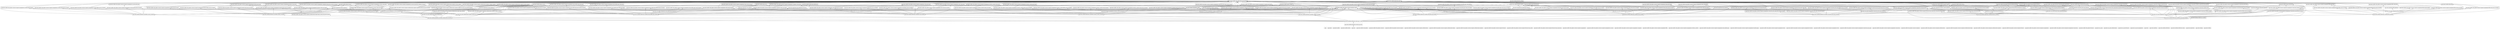 digraph "packages" {
rankdir=BT
charset="utf-8"
"app" [color="black", label=<app>, shape="box", style="solid"];
"app.inners" [color="black", label=<app.inners>, shape="box", style="solid"];
"app.inners.models" [color="black", label=<app.inners.models>, shape="box", style="solid"];
"app.inners.models.entities" [color="black", label=<app.inners.models.entities>, shape="box", style="solid"];
"app.inners.models.entities.account" [color="black", label=<app.inners.models.entities.account>, shape="box", style="solid"];
"app.inners.models.entities.base_entity" [color="black", label=<app.inners.models.entities.base_entity>, shape="box", style="solid"];
"app.inners.models.entities.company" [color="black", label=<app.inners.models.entities.company>, shape="box", style="solid"];
"app.inners.models.entities.file" [color="black", label=<app.inners.models.entities.file>, shape="box", style="solid"];
"app.inners.models.entities.inventory_control" [color="black", label=<app.inners.models.entities.inventory_control>, shape="box", style="solid"];
"app.inners.models.entities.item" [color="black", label=<app.inners.models.entities.item>, shape="box", style="solid"];
"app.inners.models.entities.item_bundle_map" [color="black", label=<app.inners.models.entities.item_bundle_map>, shape="box", style="solid"];
"app.inners.models.entities.item_file_map" [color="black", label=<app.inners.models.entities.item_file_map>, shape="box", style="solid"];
"app.inners.models.entities.location" [color="black", label=<app.inners.models.entities.location>, shape="box", style="solid"];
"app.inners.models.entities.role" [color="black", label=<app.inners.models.entities.role>, shape="box", style="solid"];
"app.inners.models.entities.transaction" [color="black", label=<app.inners.models.entities.transaction>, shape="box", style="solid"];
"app.inners.models.entities.transaction_item_map" [color="black", label=<app.inners.models.entities.transaction_item_map>, shape="box", style="solid"];
"app.inners.models.value_objects" [color="black", label=<app.inners.models.value_objects>, shape="box", style="solid"];
"app.inners.models.value_objects.base_value_object" [color="black", label=<app.inners.models.value_objects.base_value_object>, shape="box", style="solid"];
"app.inners.models.value_objects.contracts" [color="black", label=<app.inners.models.value_objects.contracts>, shape="box", style="solid"];
"app.inners.models.value_objects.contracts.requests" [color="black", label=<app.inners.models.value_objects.contracts.requests>, shape="box", style="solid"];
"app.inners.models.value_objects.contracts.requests.authentications" [color="black", label=<app.inners.models.value_objects.contracts.requests.authentications>, shape="box", style="solid"];
"app.inners.models.value_objects.contracts.requests.authentications.logins" [color="black", label=<app.inners.models.value_objects.contracts.requests.authentications.logins>, shape="box", style="solid"];
"app.inners.models.value_objects.contracts.requests.authentications.logins.login_by_email_and_password_body" [color="black", label=<app.inners.models.value_objects.contracts.requests.authentications.logins.login_by_email_and_password_body>, shape="box", style="solid"];
"app.inners.models.value_objects.contracts.requests.authentications.logins.login_by_email_and_password_request" [color="black", label=<app.inners.models.value_objects.contracts.requests.authentications.logins.login_by_email_and_password_request>, shape="box", style="solid"];
"app.inners.models.value_objects.contracts.requests.authentications.registers" [color="black", label=<app.inners.models.value_objects.contracts.requests.authentications.registers>, shape="box", style="solid"];
"app.inners.models.value_objects.contracts.requests.authentications.registers.account_register" [color="black", label=<app.inners.models.value_objects.contracts.requests.authentications.registers.account_register>, shape="box", style="solid"];
"app.inners.models.value_objects.contracts.requests.authentications.registers.company_register" [color="black", label=<app.inners.models.value_objects.contracts.requests.authentications.registers.company_register>, shape="box", style="solid"];
"app.inners.models.value_objects.contracts.requests.authentications.registers.location_register" [color="black", label=<app.inners.models.value_objects.contracts.requests.authentications.registers.location_register>, shape="box", style="solid"];
"app.inners.models.value_objects.contracts.requests.authentications.registers.register_by_email_and_password_body" [color="black", label=<app.inners.models.value_objects.contracts.requests.authentications.registers.register_by_email_and_password_body>, shape="box", style="solid"];
"app.inners.models.value_objects.contracts.requests.authentications.registers.register_by_email_and_password_request" [color="black", label=<app.inners.models.value_objects.contracts.requests.authentications.registers.register_by_email_and_password_request>, shape="box", style="solid"];
"app.inners.models.value_objects.contracts.requests.forecasts" [color="black", label=<app.inners.models.value_objects.contracts.requests.forecasts>, shape="box", style="solid"];
"app.inners.models.value_objects.contracts.requests.forecasts.item_stocks" [color="black", label=<app.inners.models.value_objects.contracts.requests.forecasts.item_stocks>, shape="box", style="solid"];
"app.inners.models.value_objects.contracts.requests.forecasts.item_stocks.stock_forecast_body" [color="black", label=<app.inners.models.value_objects.contracts.requests.forecasts.item_stocks.stock_forecast_body>, shape="box", style="solid"];
"app.inners.models.value_objects.contracts.requests.forecasts.item_stocks.stock_forecast_by_item_id_request" [color="black", label=<app.inners.models.value_objects.contracts.requests.forecasts.item_stocks.stock_forecast_by_item_id_request>, shape="box", style="solid"];
"app.inners.models.value_objects.contracts.requests.forecasts.item_transactions" [color="black", label=<app.inners.models.value_objects.contracts.requests.forecasts.item_transactions>, shape="box", style="solid"];
"app.inners.models.value_objects.contracts.requests.forecasts.item_transactions.transaction_forecast_body" [color="black", label=<app.inners.models.value_objects.contracts.requests.forecasts.item_transactions.transaction_forecast_body>, shape="box", style="solid"];
"app.inners.models.value_objects.contracts.requests.forecasts.item_transactions.transaction_forecast_by_item_id_request" [color="black", label=<app.inners.models.value_objects.contracts.requests.forecasts.item_transactions.transaction_forecast_by_item_id_request>, shape="box", style="solid"];
"app.inners.models.value_objects.contracts.requests.managements" [color="black", label=<app.inners.models.value_objects.contracts.requests.managements>, shape="box", style="solid"];
"app.inners.models.value_objects.contracts.requests.managements.accounts" [color="black", label=<app.inners.models.value_objects.contracts.requests.managements.accounts>, shape="box", style="solid"];
"app.inners.models.value_objects.contracts.requests.managements.accounts.create_body" [color="black", label=<app.inners.models.value_objects.contracts.requests.managements.accounts.create_body>, shape="box", style="solid"];
"app.inners.models.value_objects.contracts.requests.managements.accounts.create_one_request" [color="black", label=<app.inners.models.value_objects.contracts.requests.managements.accounts.create_one_request>, shape="box", style="solid"];
"app.inners.models.value_objects.contracts.requests.managements.accounts.delete_one_by_id_request" [color="black", label=<app.inners.models.value_objects.contracts.requests.managements.accounts.delete_one_by_id_request>, shape="box", style="solid"];
"app.inners.models.value_objects.contracts.requests.managements.accounts.patch_body" [color="black", label=<app.inners.models.value_objects.contracts.requests.managements.accounts.patch_body>, shape="box", style="solid"];
"app.inners.models.value_objects.contracts.requests.managements.accounts.patch_one_by_id_request" [color="black", label=<app.inners.models.value_objects.contracts.requests.managements.accounts.patch_one_by_id_request>, shape="box", style="solid"];
"app.inners.models.value_objects.contracts.requests.managements.accounts.read_all_by_company_id_request" [color="black", label=<app.inners.models.value_objects.contracts.requests.managements.accounts.read_all_by_company_id_request>, shape="box", style="solid"];
"app.inners.models.value_objects.contracts.requests.managements.accounts.read_all_request" [color="black", label=<app.inners.models.value_objects.contracts.requests.managements.accounts.read_all_request>, shape="box", style="solid"];
"app.inners.models.value_objects.contracts.requests.managements.accounts.read_one_by_id_request" [color="black", label=<app.inners.models.value_objects.contracts.requests.managements.accounts.read_one_by_id_request>, shape="box", style="solid"];
"app.inners.models.value_objects.contracts.requests.managements.companies" [color="black", label=<app.inners.models.value_objects.contracts.requests.managements.companies>, shape="box", style="solid"];
"app.inners.models.value_objects.contracts.requests.managements.companies.create_body" [color="black", label=<app.inners.models.value_objects.contracts.requests.managements.companies.create_body>, shape="box", style="solid"];
"app.inners.models.value_objects.contracts.requests.managements.companies.create_one_request" [color="black", label=<app.inners.models.value_objects.contracts.requests.managements.companies.create_one_request>, shape="box", style="solid"];
"app.inners.models.value_objects.contracts.requests.managements.companies.delete_one_by_id_request" [color="black", label=<app.inners.models.value_objects.contracts.requests.managements.companies.delete_one_by_id_request>, shape="box", style="solid"];
"app.inners.models.value_objects.contracts.requests.managements.companies.patch_body" [color="black", label=<app.inners.models.value_objects.contracts.requests.managements.companies.patch_body>, shape="box", style="solid"];
"app.inners.models.value_objects.contracts.requests.managements.companies.patch_one_by_id_request" [color="black", label=<app.inners.models.value_objects.contracts.requests.managements.companies.patch_one_by_id_request>, shape="box", style="solid"];
"app.inners.models.value_objects.contracts.requests.managements.companies.read_all_request" [color="black", label=<app.inners.models.value_objects.contracts.requests.managements.companies.read_all_request>, shape="box", style="solid"];
"app.inners.models.value_objects.contracts.requests.managements.companies.read_one_by_account_id_request" [color="black", label=<app.inners.models.value_objects.contracts.requests.managements.companies.read_one_by_account_id_request>, shape="box", style="solid"];
"app.inners.models.value_objects.contracts.requests.managements.companies.read_one_by_id_request" [color="black", label=<app.inners.models.value_objects.contracts.requests.managements.companies.read_one_by_id_request>, shape="box", style="solid"];
"app.inners.models.value_objects.contracts.requests.managements.files" [color="black", label=<app.inners.models.value_objects.contracts.requests.managements.files>, shape="box", style="solid"];
"app.inners.models.value_objects.contracts.requests.managements.files.create_body" [color="black", label=<app.inners.models.value_objects.contracts.requests.managements.files.create_body>, shape="box", style="solid"];
"app.inners.models.value_objects.contracts.requests.managements.files.create_one_request" [color="black", label=<app.inners.models.value_objects.contracts.requests.managements.files.create_one_request>, shape="box", style="solid"];
"app.inners.models.value_objects.contracts.requests.managements.files.delete_one_by_id_request" [color="black", label=<app.inners.models.value_objects.contracts.requests.managements.files.delete_one_by_id_request>, shape="box", style="solid"];
"app.inners.models.value_objects.contracts.requests.managements.files.patch_body" [color="black", label=<app.inners.models.value_objects.contracts.requests.managements.files.patch_body>, shape="box", style="solid"];
"app.inners.models.value_objects.contracts.requests.managements.files.patch_one_by_id_request" [color="black", label=<app.inners.models.value_objects.contracts.requests.managements.files.patch_one_by_id_request>, shape="box", style="solid"];
"app.inners.models.value_objects.contracts.requests.managements.files.read_all_request" [color="black", label=<app.inners.models.value_objects.contracts.requests.managements.files.read_all_request>, shape="box", style="solid"];
"app.inners.models.value_objects.contracts.requests.managements.files.read_one_by_id_request" [color="black", label=<app.inners.models.value_objects.contracts.requests.managements.files.read_one_by_id_request>, shape="box", style="solid"];
"app.inners.models.value_objects.contracts.requests.managements.inventory_controls" [color="black", label=<app.inners.models.value_objects.contracts.requests.managements.inventory_controls>, shape="box", style="solid"];
"app.inners.models.value_objects.contracts.requests.managements.inventory_controls.create_body" [color="black", label=<app.inners.models.value_objects.contracts.requests.managements.inventory_controls.create_body>, shape="box", style="solid"];
"app.inners.models.value_objects.contracts.requests.managements.inventory_controls.create_one_request" [color="black", label=<app.inners.models.value_objects.contracts.requests.managements.inventory_controls.create_one_request>, shape="box", style="solid"];
"app.inners.models.value_objects.contracts.requests.managements.inventory_controls.delete_one_by_id_request" [color="black", label=<app.inners.models.value_objects.contracts.requests.managements.inventory_controls.delete_one_by_id_request>, shape="box", style="solid"];
"app.inners.models.value_objects.contracts.requests.managements.inventory_controls.patch_body" [color="black", label=<app.inners.models.value_objects.contracts.requests.managements.inventory_controls.patch_body>, shape="box", style="solid"];
"app.inners.models.value_objects.contracts.requests.managements.inventory_controls.patch_one_by_id_request" [color="black", label=<app.inners.models.value_objects.contracts.requests.managements.inventory_controls.patch_one_by_id_request>, shape="box", style="solid"];
"app.inners.models.value_objects.contracts.requests.managements.inventory_controls.read_all_request" [color="black", label=<app.inners.models.value_objects.contracts.requests.managements.inventory_controls.read_all_request>, shape="box", style="solid"];
"app.inners.models.value_objects.contracts.requests.managements.inventory_controls.read_one_by_id_request" [color="black", label=<app.inners.models.value_objects.contracts.requests.managements.inventory_controls.read_one_by_id_request>, shape="box", style="solid"];
"app.inners.models.value_objects.contracts.requests.managements.item_bundle_maps" [color="black", label=<app.inners.models.value_objects.contracts.requests.managements.item_bundle_maps>, shape="box", style="solid"];
"app.inners.models.value_objects.contracts.requests.managements.item_bundle_maps.create_body" [color="black", label=<app.inners.models.value_objects.contracts.requests.managements.item_bundle_maps.create_body>, shape="box", style="solid"];
"app.inners.models.value_objects.contracts.requests.managements.item_bundle_maps.create_one_request" [color="black", label=<app.inners.models.value_objects.contracts.requests.managements.item_bundle_maps.create_one_request>, shape="box", style="solid"];
"app.inners.models.value_objects.contracts.requests.managements.item_bundle_maps.delete_one_by_id_request" [color="black", label=<app.inners.models.value_objects.contracts.requests.managements.item_bundle_maps.delete_one_by_id_request>, shape="box", style="solid"];
"app.inners.models.value_objects.contracts.requests.managements.item_bundle_maps.patch_body" [color="black", label=<app.inners.models.value_objects.contracts.requests.managements.item_bundle_maps.patch_body>, shape="box", style="solid"];
"app.inners.models.value_objects.contracts.requests.managements.item_bundle_maps.patch_one_by_id_request" [color="black", label=<app.inners.models.value_objects.contracts.requests.managements.item_bundle_maps.patch_one_by_id_request>, shape="box", style="solid"];
"app.inners.models.value_objects.contracts.requests.managements.item_bundle_maps.read_all_request" [color="black", label=<app.inners.models.value_objects.contracts.requests.managements.item_bundle_maps.read_all_request>, shape="box", style="solid"];
"app.inners.models.value_objects.contracts.requests.managements.item_bundle_maps.read_one_by_id_request" [color="black", label=<app.inners.models.value_objects.contracts.requests.managements.item_bundle_maps.read_one_by_id_request>, shape="box", style="solid"];
"app.inners.models.value_objects.contracts.requests.managements.item_file_maps" [color="black", label=<app.inners.models.value_objects.contracts.requests.managements.item_file_maps>, shape="box", style="solid"];
"app.inners.models.value_objects.contracts.requests.managements.item_file_maps.create_body" [color="black", label=<app.inners.models.value_objects.contracts.requests.managements.item_file_maps.create_body>, shape="box", style="solid"];
"app.inners.models.value_objects.contracts.requests.managements.item_file_maps.create_one_request" [color="black", label=<app.inners.models.value_objects.contracts.requests.managements.item_file_maps.create_one_request>, shape="box", style="solid"];
"app.inners.models.value_objects.contracts.requests.managements.item_file_maps.delete_one_by_id_request" [color="black", label=<app.inners.models.value_objects.contracts.requests.managements.item_file_maps.delete_one_by_id_request>, shape="box", style="solid"];
"app.inners.models.value_objects.contracts.requests.managements.item_file_maps.patch_body" [color="black", label=<app.inners.models.value_objects.contracts.requests.managements.item_file_maps.patch_body>, shape="box", style="solid"];
"app.inners.models.value_objects.contracts.requests.managements.item_file_maps.patch_one_by_id_request" [color="black", label=<app.inners.models.value_objects.contracts.requests.managements.item_file_maps.patch_one_by_id_request>, shape="box", style="solid"];
"app.inners.models.value_objects.contracts.requests.managements.item_file_maps.read_all_request" [color="black", label=<app.inners.models.value_objects.contracts.requests.managements.item_file_maps.read_all_request>, shape="box", style="solid"];
"app.inners.models.value_objects.contracts.requests.managements.item_file_maps.read_one_by_id_request" [color="black", label=<app.inners.models.value_objects.contracts.requests.managements.item_file_maps.read_one_by_id_request>, shape="box", style="solid"];
"app.inners.models.value_objects.contracts.requests.managements.items" [color="black", label=<app.inners.models.value_objects.contracts.requests.managements.items>, shape="box", style="solid"];
"app.inners.models.value_objects.contracts.requests.managements.items.create_body" [color="black", label=<app.inners.models.value_objects.contracts.requests.managements.items.create_body>, shape="box", style="solid"];
"app.inners.models.value_objects.contracts.requests.managements.items.create_one_request" [color="black", label=<app.inners.models.value_objects.contracts.requests.managements.items.create_one_request>, shape="box", style="solid"];
"app.inners.models.value_objects.contracts.requests.managements.items.delete_one_by_id_request" [color="black", label=<app.inners.models.value_objects.contracts.requests.managements.items.delete_one_by_id_request>, shape="box", style="solid"];
"app.inners.models.value_objects.contracts.requests.managements.items.patch_body" [color="black", label=<app.inners.models.value_objects.contracts.requests.managements.items.patch_body>, shape="box", style="solid"];
"app.inners.models.value_objects.contracts.requests.managements.items.patch_one_by_id_request" [color="black", label=<app.inners.models.value_objects.contracts.requests.managements.items.patch_one_by_id_request>, shape="box", style="solid"];
"app.inners.models.value_objects.contracts.requests.managements.items.read_all_request" [color="black", label=<app.inners.models.value_objects.contracts.requests.managements.items.read_all_request>, shape="box", style="solid"];
"app.inners.models.value_objects.contracts.requests.managements.items.read_one_by_id_request" [color="black", label=<app.inners.models.value_objects.contracts.requests.managements.items.read_one_by_id_request>, shape="box", style="solid"];
"app.inners.models.value_objects.contracts.requests.managements.locations" [color="black", label=<app.inners.models.value_objects.contracts.requests.managements.locations>, shape="box", style="solid"];
"app.inners.models.value_objects.contracts.requests.managements.locations.create_body" [color="black", label=<app.inners.models.value_objects.contracts.requests.managements.locations.create_body>, shape="box", style="solid"];
"app.inners.models.value_objects.contracts.requests.managements.locations.create_one_request" [color="black", label=<app.inners.models.value_objects.contracts.requests.managements.locations.create_one_request>, shape="box", style="solid"];
"app.inners.models.value_objects.contracts.requests.managements.locations.delete_one_by_id_request" [color="black", label=<app.inners.models.value_objects.contracts.requests.managements.locations.delete_one_by_id_request>, shape="box", style="solid"];
"app.inners.models.value_objects.contracts.requests.managements.locations.patch_body" [color="black", label=<app.inners.models.value_objects.contracts.requests.managements.locations.patch_body>, shape="box", style="solid"];
"app.inners.models.value_objects.contracts.requests.managements.locations.patch_one_by_id_request" [color="black", label=<app.inners.models.value_objects.contracts.requests.managements.locations.patch_one_by_id_request>, shape="box", style="solid"];
"app.inners.models.value_objects.contracts.requests.managements.locations.read_all_request" [color="black", label=<app.inners.models.value_objects.contracts.requests.managements.locations.read_all_request>, shape="box", style="solid"];
"app.inners.models.value_objects.contracts.requests.managements.locations.read_one_by_id_request" [color="black", label=<app.inners.models.value_objects.contracts.requests.managements.locations.read_one_by_id_request>, shape="box", style="solid"];
"app.inners.models.value_objects.contracts.requests.managements.roles" [color="black", label=<app.inners.models.value_objects.contracts.requests.managements.roles>, shape="box", style="solid"];
"app.inners.models.value_objects.contracts.requests.managements.roles.create_body" [color="black", label=<app.inners.models.value_objects.contracts.requests.managements.roles.create_body>, shape="box", style="solid"];
"app.inners.models.value_objects.contracts.requests.managements.roles.create_one_request" [color="black", label=<app.inners.models.value_objects.contracts.requests.managements.roles.create_one_request>, shape="box", style="solid"];
"app.inners.models.value_objects.contracts.requests.managements.roles.delete_one_by_id_request" [color="black", label=<app.inners.models.value_objects.contracts.requests.managements.roles.delete_one_by_id_request>, shape="box", style="solid"];
"app.inners.models.value_objects.contracts.requests.managements.roles.patch_body" [color="black", label=<app.inners.models.value_objects.contracts.requests.managements.roles.patch_body>, shape="box", style="solid"];
"app.inners.models.value_objects.contracts.requests.managements.roles.patch_one_by_id_request" [color="black", label=<app.inners.models.value_objects.contracts.requests.managements.roles.patch_one_by_id_request>, shape="box", style="solid"];
"app.inners.models.value_objects.contracts.requests.managements.roles.read_all_request" [color="black", label=<app.inners.models.value_objects.contracts.requests.managements.roles.read_all_request>, shape="box", style="solid"];
"app.inners.models.value_objects.contracts.requests.managements.roles.read_one_by_id_request" [color="black", label=<app.inners.models.value_objects.contracts.requests.managements.roles.read_one_by_id_request>, shape="box", style="solid"];
"app.inners.models.value_objects.contracts.requests.managements.transaction_item_maps" [color="black", label=<app.inners.models.value_objects.contracts.requests.managements.transaction_item_maps>, shape="box", style="solid"];
"app.inners.models.value_objects.contracts.requests.managements.transaction_item_maps.create_body" [color="black", label=<app.inners.models.value_objects.contracts.requests.managements.transaction_item_maps.create_body>, shape="box", style="solid"];
"app.inners.models.value_objects.contracts.requests.managements.transaction_item_maps.create_one_request" [color="black", label=<app.inners.models.value_objects.contracts.requests.managements.transaction_item_maps.create_one_request>, shape="box", style="solid"];
"app.inners.models.value_objects.contracts.requests.managements.transaction_item_maps.delete_one_by_id_request" [color="black", label=<app.inners.models.value_objects.contracts.requests.managements.transaction_item_maps.delete_one_by_id_request>, shape="box", style="solid"];
"app.inners.models.value_objects.contracts.requests.managements.transaction_item_maps.patch_body" [color="black", label=<app.inners.models.value_objects.contracts.requests.managements.transaction_item_maps.patch_body>, shape="box", style="solid"];
"app.inners.models.value_objects.contracts.requests.managements.transaction_item_maps.patch_one_by_id_request" [color="black", label=<app.inners.models.value_objects.contracts.requests.managements.transaction_item_maps.patch_one_by_id_request>, shape="box", style="solid"];
"app.inners.models.value_objects.contracts.requests.managements.transaction_item_maps.read_all_request" [color="black", label=<app.inners.models.value_objects.contracts.requests.managements.transaction_item_maps.read_all_request>, shape="box", style="solid"];
"app.inners.models.value_objects.contracts.requests.managements.transaction_item_maps.read_one_by_id_request" [color="black", label=<app.inners.models.value_objects.contracts.requests.managements.transaction_item_maps.read_one_by_id_request>, shape="box", style="solid"];
"app.inners.models.value_objects.contracts.requests.managements.transactions" [color="black", label=<app.inners.models.value_objects.contracts.requests.managements.transactions>, shape="box", style="solid"];
"app.inners.models.value_objects.contracts.requests.managements.transactions.checkout_body" [color="black", label=<app.inners.models.value_objects.contracts.requests.managements.transactions.checkout_body>, shape="box", style="solid"];
"app.inners.models.value_objects.contracts.requests.managements.transactions.checkout_request" [color="black", label=<app.inners.models.value_objects.contracts.requests.managements.transactions.checkout_request>, shape="box", style="solid"];
"app.inners.models.value_objects.contracts.requests.managements.transactions.checkout_transaction_body" [color="black", label=<app.inners.models.value_objects.contracts.requests.managements.transactions.checkout_transaction_body>, shape="box", style="solid"];
"app.inners.models.value_objects.contracts.requests.managements.transactions.checkout_transaction_item_map_body" [color="black", label=<app.inners.models.value_objects.contracts.requests.managements.transactions.checkout_transaction_item_map_body>, shape="box", style="solid"];
"app.inners.models.value_objects.contracts.requests.managements.transactions.create_body" [color="black", label=<app.inners.models.value_objects.contracts.requests.managements.transactions.create_body>, shape="box", style="solid"];
"app.inners.models.value_objects.contracts.requests.managements.transactions.create_one_request" [color="black", label=<app.inners.models.value_objects.contracts.requests.managements.transactions.create_one_request>, shape="box", style="solid"];
"app.inners.models.value_objects.contracts.requests.managements.transactions.delete_one_by_id_request" [color="black", label=<app.inners.models.value_objects.contracts.requests.managements.transactions.delete_one_by_id_request>, shape="box", style="solid"];
"app.inners.models.value_objects.contracts.requests.managements.transactions.patch_body" [color="black", label=<app.inners.models.value_objects.contracts.requests.managements.transactions.patch_body>, shape="box", style="solid"];
"app.inners.models.value_objects.contracts.requests.managements.transactions.patch_one_by_id_request" [color="black", label=<app.inners.models.value_objects.contracts.requests.managements.transactions.patch_one_by_id_request>, shape="box", style="solid"];
"app.inners.models.value_objects.contracts.requests.managements.transactions.read_all_request" [color="black", label=<app.inners.models.value_objects.contracts.requests.managements.transactions.read_all_request>, shape="box", style="solid"];
"app.inners.models.value_objects.contracts.requests.managements.transactions.read_one_by_id_request" [color="black", label=<app.inners.models.value_objects.contracts.requests.managements.transactions.read_one_by_id_request>, shape="box", style="solid"];
"app.inners.models.value_objects.contracts.responses" [color="black", label=<app.inners.models.value_objects.contracts.responses>, shape="box", style="solid"];
"app.inners.models.value_objects.contracts.responses.authentications" [color="black", label=<app.inners.models.value_objects.contracts.responses.authentications>, shape="box", style="solid"];
"app.inners.models.value_objects.contracts.responses.authentications.logins" [color="black", label=<app.inners.models.value_objects.contracts.responses.authentications.logins>, shape="box", style="solid"];
"app.inners.models.value_objects.contracts.responses.authentications.logins.login_response" [color="black", label=<app.inners.models.value_objects.contracts.responses.authentications.logins.login_response>, shape="box", style="solid"];
"app.inners.models.value_objects.contracts.responses.authentications.registers" [color="black", label=<app.inners.models.value_objects.contracts.responses.authentications.registers>, shape="box", style="solid"];
"app.inners.models.value_objects.contracts.responses.authentications.registers.register_response" [color="black", label=<app.inners.models.value_objects.contracts.responses.authentications.registers.register_response>, shape="box", style="solid"];
"app.inners.models.value_objects.contracts.responses.content" [color="black", label=<app.inners.models.value_objects.contracts.responses.content>, shape="box", style="solid"];
"app.inners.models.value_objects.contracts.responses.forecast" [color="black", label=<app.inners.models.value_objects.contracts.responses.forecast>, shape="box", style="solid"];
"app.inners.models.value_objects.contracts.responses.forecast.item_stock_forecast_response" [color="black", label=<app.inners.models.value_objects.contracts.responses.forecast.item_stock_forecast_response>, shape="box", style="solid"];
"app.inners.models.value_objects.contracts.responses.forecast.item_transaction_forecast_response" [color="black", label=<app.inners.models.value_objects.contracts.responses.forecast.item_transaction_forecast_response>, shape="box", style="solid"];
"app.inners.models.value_objects.contracts.responses.managements" [color="black", label=<app.inners.models.value_objects.contracts.responses.managements>, shape="box", style="solid"];
"app.inners.models.value_objects.contracts.responses.managements.transactions" [color="black", label=<app.inners.models.value_objects.contracts.responses.managements.transactions>, shape="box", style="solid"];
"app.inners.models.value_objects.contracts.responses.managements.transactions.checkout_response" [color="black", label=<app.inners.models.value_objects.contracts.responses.managements.transactions.checkout_response>, shape="box", style="solid"];
"app.inners.models.value_objects.forecasts" [color="black", label=<app.inners.models.value_objects.forecasts>, shape="box", style="solid"];
"app.inners.models.value_objects.forecasts.metric_forecast" [color="black", label=<app.inners.models.value_objects.forecasts.metric_forecast>, shape="box", style="solid"];
"app.inners.models.value_objects.forecasts.prediction_forecast" [color="black", label=<app.inners.models.value_objects.forecasts.prediction_forecast>, shape="box", style="solid"];
"app.inners.models.value_objects.forecasts.transaction_item_map_forecast" [color="black", label=<app.inners.models.value_objects.forecasts.transaction_item_map_forecast>, shape="box", style="solid"];
"app.inners.use_cases" [color="black", label=<app.inners.use_cases>, shape="box", style="solid"];
"app.inners.use_cases.authentications" [color="black", label=<app.inners.use_cases.authentications>, shape="box", style="solid"];
"app.inners.use_cases.authentications.login_authentication" [color="black", label=<app.inners.use_cases.authentications.login_authentication>, shape="box", style="solid"];
"app.inners.use_cases.authentications.register_authentication" [color="black", label=<app.inners.use_cases.authentications.register_authentication>, shape="box", style="solid"];
"app.inners.use_cases.forecasts" [color="black", label=<app.inners.use_cases.forecasts>, shape="box", style="solid"];
"app.inners.use_cases.forecasts.item_stock_forecast" [color="black", label=<app.inners.use_cases.forecasts.item_stock_forecast>, shape="box", style="solid"];
"app.inners.use_cases.forecasts.item_transaction_forecast" [color="black", label=<app.inners.use_cases.forecasts.item_transaction_forecast>, shape="box", style="solid"];
"app.inners.use_cases.managements" [color="black", label=<app.inners.use_cases.managements>, shape="box", style="solid"];
"app.inners.use_cases.managements.account_management" [color="black", label=<app.inners.use_cases.managements.account_management>, shape="box", style="solid"];
"app.inners.use_cases.managements.company_management" [color="black", label=<app.inners.use_cases.managements.company_management>, shape="box", style="solid"];
"app.inners.use_cases.managements.file_management" [color="black", label=<app.inners.use_cases.managements.file_management>, shape="box", style="solid"];
"app.inners.use_cases.managements.inventory_control_management" [color="black", label=<app.inners.use_cases.managements.inventory_control_management>, shape="box", style="solid"];
"app.inners.use_cases.managements.item_bundle_map_management" [color="black", label=<app.inners.use_cases.managements.item_bundle_map_management>, shape="box", style="solid"];
"app.inners.use_cases.managements.item_file_map_management" [color="black", label=<app.inners.use_cases.managements.item_file_map_management>, shape="box", style="solid"];
"app.inners.use_cases.managements.item_management" [color="black", label=<app.inners.use_cases.managements.item_management>, shape="box", style="solid"];
"app.inners.use_cases.managements.location_management" [color="black", label=<app.inners.use_cases.managements.location_management>, shape="box", style="solid"];
"app.inners.use_cases.managements.role_management" [color="black", label=<app.inners.use_cases.managements.role_management>, shape="box", style="solid"];
"app.inners.use_cases.managements.transaction_item_map_management" [color="black", label=<app.inners.use_cases.managements.transaction_item_map_management>, shape="box", style="solid"];
"app.inners.use_cases.managements.transaction_management" [color="black", label=<app.inners.use_cases.managements.transaction_management>, shape="box", style="solid"];
"app.main" [color="black", label=<app.main>, shape="box", style="solid"];
"app.outers" [color="black", label=<app.outers>, shape="box", style="solid"];
"app.outers.interfaces" [color="black", label=<app.outers.interfaces>, shape="box", style="solid"];
"app.outers.interfaces.deliveries" [color="black", label=<app.outers.interfaces.deliveries>, shape="box", style="solid"];
"app.outers.interfaces.deliveries.controllers" [color="black", label=<app.outers.interfaces.deliveries.controllers>, shape="box", style="solid"];
"app.outers.interfaces.deliveries.controllers.account_controller" [color="black", label=<app.outers.interfaces.deliveries.controllers.account_controller>, shape="box", style="solid"];
"app.outers.interfaces.deliveries.controllers.authentication_controller" [color="black", label=<app.outers.interfaces.deliveries.controllers.authentication_controller>, shape="box", style="solid"];
"app.outers.interfaces.deliveries.controllers.company_controller" [color="black", label=<app.outers.interfaces.deliveries.controllers.company_controller>, shape="box", style="solid"];
"app.outers.interfaces.deliveries.controllers.file_controller" [color="black", label=<app.outers.interfaces.deliveries.controllers.file_controller>, shape="box", style="solid"];
"app.outers.interfaces.deliveries.controllers.forecast_controller" [color="black", label=<app.outers.interfaces.deliveries.controllers.forecast_controller>, shape="box", style="solid"];
"app.outers.interfaces.deliveries.controllers.inventory_control_controller" [color="black", label=<app.outers.interfaces.deliveries.controllers.inventory_control_controller>, shape="box", style="solid"];
"app.outers.interfaces.deliveries.controllers.item_bundle_map_controller" [color="black", label=<app.outers.interfaces.deliveries.controllers.item_bundle_map_controller>, shape="box", style="solid"];
"app.outers.interfaces.deliveries.controllers.item_controller" [color="black", label=<app.outers.interfaces.deliveries.controllers.item_controller>, shape="box", style="solid"];
"app.outers.interfaces.deliveries.controllers.item_file_map_controller" [color="black", label=<app.outers.interfaces.deliveries.controllers.item_file_map_controller>, shape="box", style="solid"];
"app.outers.interfaces.deliveries.controllers.location_controller" [color="black", label=<app.outers.interfaces.deliveries.controllers.location_controller>, shape="box", style="solid"];
"app.outers.interfaces.deliveries.controllers.role_controller" [color="black", label=<app.outers.interfaces.deliveries.controllers.role_controller>, shape="box", style="solid"];
"app.outers.interfaces.deliveries.controllers.transaction_controller" [color="black", label=<app.outers.interfaces.deliveries.controllers.transaction_controller>, shape="box", style="solid"];
"app.outers.interfaces.deliveries.controllers.transaction_item_map_controller" [color="black", label=<app.outers.interfaces.deliveries.controllers.transaction_item_map_controller>, shape="box", style="solid"];
"app.outers.interfaces.deliveries.routers" [color="black", label=<app.outers.interfaces.deliveries.routers>, shape="box", style="solid"];
"app.outers.interfaces.deliveries.routers.api_router" [color="black", label=<app.outers.interfaces.deliveries.routers.api_router>, shape="box", style="solid"];
"app.outers.interfaces.deliveries.routers.api_v1_router" [color="black", label=<app.outers.interfaces.deliveries.routers.api_v1_router>, shape="box", style="solid"];
"app.outers.repositories" [color="black", label=<app.outers.repositories>, shape="box", style="solid"];
"app.outers.repositories.account_repository" [color="black", label=<app.outers.repositories.account_repository>, shape="box", style="solid"];
"app.outers.repositories.company_repository" [color="black", label=<app.outers.repositories.company_repository>, shape="box", style="solid"];
"app.outers.repositories.file_repository" [color="black", label=<app.outers.repositories.file_repository>, shape="box", style="solid"];
"app.outers.repositories.inventory_control_repository" [color="black", label=<app.outers.repositories.inventory_control_repository>, shape="box", style="solid"];
"app.outers.repositories.item_bundle_map_repository" [color="black", label=<app.outers.repositories.item_bundle_map_repository>, shape="box", style="solid"];
"app.outers.repositories.item_file_map_repository" [color="black", label=<app.outers.repositories.item_file_map_repository>, shape="box", style="solid"];
"app.outers.repositories.item_repository" [color="black", label=<app.outers.repositories.item_repository>, shape="box", style="solid"];
"app.outers.repositories.location_repository" [color="black", label=<app.outers.repositories.location_repository>, shape="box", style="solid"];
"app.outers.repositories.role_repository" [color="black", label=<app.outers.repositories.role_repository>, shape="box", style="solid"];
"app.outers.repositories.transaction_item_map_repository" [color="black", label=<app.outers.repositories.transaction_item_map_repository>, shape="box", style="solid"];
"app.outers.repositories.transaction_repository" [color="black", label=<app.outers.repositories.transaction_repository>, shape="box", style="solid"];
"app.outers.settings" [color="black", label=<app.outers.settings>, shape="box", style="solid"];
"app.outers.settings.datastore_settings" [color="black", label=<app.outers.settings.datastore_settings>, shape="box", style="solid"];
"app.outers.utilities" [color="black", label=<app.outers.utilities>, shape="box", style="solid"];
"app.outers.utilities.datastore_utility" [color="black", label=<app.outers.utilities.datastore_utility>, shape="box", style="solid"];
"app.outers.utilities.management_utility" [color="black", label=<app.outers.utilities.management_utility>, shape="box", style="solid"];
"app.inners.models.entities.account" -> "app.inners.models.entities.base_entity" [arrowhead="open", arrowtail="none"];
"app.inners.models.entities.company" -> "app.inners.models.entities.base_entity" [arrowhead="open", arrowtail="none"];
"app.inners.models.entities.file" -> "app.inners.models.entities.base_entity" [arrowhead="open", arrowtail="none"];
"app.inners.models.entities.inventory_control" -> "app.inners.models.entities.base_entity" [arrowhead="open", arrowtail="none"];
"app.inners.models.entities.item" -> "app.inners.models.entities.base_entity" [arrowhead="open", arrowtail="none"];
"app.inners.models.entities.item_bundle_map" -> "app.inners.models.entities.base_entity" [arrowhead="open", arrowtail="none"];
"app.inners.models.entities.item_file_map" -> "app.inners.models.entities.base_entity" [arrowhead="open", arrowtail="none"];
"app.inners.models.entities.location" -> "app.inners.models.entities.base_entity" [arrowhead="open", arrowtail="none"];
"app.inners.models.entities.role" -> "app.inners.models.entities.base_entity" [arrowhead="open", arrowtail="none"];
"app.inners.models.entities.transaction" -> "app.inners.models.entities.base_entity" [arrowhead="open", arrowtail="none"];
"app.inners.models.entities.transaction_item_map" -> "app.inners.models.entities.base_entity" [arrowhead="open", arrowtail="none"];
"app.inners.models.value_objects.contracts.requests.authentications.logins.login_by_email_and_password_body" -> "app.inners.models.value_objects.base_value_object" [arrowhead="open", arrowtail="none"];
"app.inners.models.value_objects.contracts.requests.authentications.logins.login_by_email_and_password_request" -> "app.inners.models.value_objects.base_value_object" [arrowhead="open", arrowtail="none"];
"app.inners.models.value_objects.contracts.requests.authentications.registers.account_register" -> "app.inners.models.value_objects.base_value_object" [arrowhead="open", arrowtail="none"];
"app.inners.models.value_objects.contracts.requests.authentications.registers.company_register" -> "app.inners.models.value_objects.base_value_object" [arrowhead="open", arrowtail="none"];
"app.inners.models.value_objects.contracts.requests.authentications.registers.location_register" -> "app.inners.models.value_objects.base_value_object" [arrowhead="open", arrowtail="none"];
"app.inners.models.value_objects.contracts.requests.authentications.registers.register_by_email_and_password_body" -> "app.inners.models.value_objects.base_value_object" [arrowhead="open", arrowtail="none"];
"app.inners.models.value_objects.contracts.requests.authentications.registers.register_by_email_and_password_body" -> "app.inners.models.value_objects.contracts.requests.authentications.registers.account_register" [arrowhead="open", arrowtail="none"];
"app.inners.models.value_objects.contracts.requests.authentications.registers.register_by_email_and_password_body" -> "app.inners.models.value_objects.contracts.requests.authentications.registers.company_register" [arrowhead="open", arrowtail="none"];
"app.inners.models.value_objects.contracts.requests.authentications.registers.register_by_email_and_password_body" -> "app.inners.models.value_objects.contracts.requests.authentications.registers.location_register" [arrowhead="open", arrowtail="none"];
"app.inners.models.value_objects.contracts.requests.authentications.registers.register_by_email_and_password_request" -> "app.inners.models.value_objects.base_value_object" [arrowhead="open", arrowtail="none"];
"app.inners.models.value_objects.contracts.requests.authentications.registers.register_by_email_and_password_request" -> "app.inners.models.value_objects.contracts.requests.authentications.registers.account_register" [arrowhead="open", arrowtail="none"];
"app.inners.models.value_objects.contracts.requests.authentications.registers.register_by_email_and_password_request" -> "app.inners.models.value_objects.contracts.requests.authentications.registers.company_register" [arrowhead="open", arrowtail="none"];
"app.inners.models.value_objects.contracts.requests.authentications.registers.register_by_email_and_password_request" -> "app.inners.models.value_objects.contracts.requests.authentications.registers.location_register" [arrowhead="open", arrowtail="none"];
"app.inners.models.value_objects.contracts.requests.forecasts.item_stocks.stock_forecast_body" -> "app.inners.models.value_objects.base_value_object" [arrowhead="open", arrowtail="none"];
"app.inners.models.value_objects.contracts.requests.forecasts.item_stocks.stock_forecast_by_item_id_request" -> "app.inners.models.value_objects.base_value_object" [arrowhead="open", arrowtail="none"];
"app.inners.models.value_objects.contracts.requests.forecasts.item_transactions.transaction_forecast_body" -> "app.inners.models.value_objects.base_value_object" [arrowhead="open", arrowtail="none"];
"app.inners.models.value_objects.contracts.requests.forecasts.item_transactions.transaction_forecast_by_item_id_request" -> "app.inners.models.value_objects.base_value_object" [arrowhead="open", arrowtail="none"];
"app.inners.models.value_objects.contracts.requests.managements.accounts.create_body" -> "app.inners.models.value_objects.base_value_object" [arrowhead="open", arrowtail="none"];
"app.inners.models.value_objects.contracts.requests.managements.accounts.create_one_request" -> "app.inners.models.value_objects.base_value_object" [arrowhead="open", arrowtail="none"];
"app.inners.models.value_objects.contracts.requests.managements.accounts.create_one_request" -> "app.inners.models.value_objects.contracts.requests.managements.accounts.create_body" [arrowhead="open", arrowtail="none"];
"app.inners.models.value_objects.contracts.requests.managements.accounts.delete_one_by_id_request" -> "app.inners.models.value_objects.base_value_object" [arrowhead="open", arrowtail="none"];
"app.inners.models.value_objects.contracts.requests.managements.accounts.patch_body" -> "app.inners.models.value_objects.base_value_object" [arrowhead="open", arrowtail="none"];
"app.inners.models.value_objects.contracts.requests.managements.accounts.patch_one_by_id_request" -> "app.inners.models.value_objects.base_value_object" [arrowhead="open", arrowtail="none"];
"app.inners.models.value_objects.contracts.requests.managements.accounts.patch_one_by_id_request" -> "app.inners.models.value_objects.contracts.requests.managements.accounts.patch_body" [arrowhead="open", arrowtail="none"];
"app.inners.models.value_objects.contracts.requests.managements.accounts.read_all_by_company_id_request" -> "app.inners.models.value_objects.base_value_object" [arrowhead="open", arrowtail="none"];
"app.inners.models.value_objects.contracts.requests.managements.accounts.read_all_request" -> "app.inners.models.value_objects.base_value_object" [arrowhead="open", arrowtail="none"];
"app.inners.models.value_objects.contracts.requests.managements.accounts.read_one_by_id_request" -> "app.inners.models.value_objects.base_value_object" [arrowhead="open", arrowtail="none"];
"app.inners.models.value_objects.contracts.requests.managements.companies.create_body" -> "app.inners.models.value_objects.base_value_object" [arrowhead="open", arrowtail="none"];
"app.inners.models.value_objects.contracts.requests.managements.companies.create_one_request" -> "app.inners.models.value_objects.base_value_object" [arrowhead="open", arrowtail="none"];
"app.inners.models.value_objects.contracts.requests.managements.companies.create_one_request" -> "app.inners.models.value_objects.contracts.requests.managements.companies.create_body" [arrowhead="open", arrowtail="none"];
"app.inners.models.value_objects.contracts.requests.managements.companies.delete_one_by_id_request" -> "app.inners.models.value_objects.base_value_object" [arrowhead="open", arrowtail="none"];
"app.inners.models.value_objects.contracts.requests.managements.companies.patch_body" -> "app.inners.models.value_objects.base_value_object" [arrowhead="open", arrowtail="none"];
"app.inners.models.value_objects.contracts.requests.managements.companies.patch_one_by_id_request" -> "app.inners.models.value_objects.base_value_object" [arrowhead="open", arrowtail="none"];
"app.inners.models.value_objects.contracts.requests.managements.companies.patch_one_by_id_request" -> "app.inners.models.value_objects.contracts.requests.managements.companies.patch_body" [arrowhead="open", arrowtail="none"];
"app.inners.models.value_objects.contracts.requests.managements.companies.read_all_request" -> "app.inners.models.value_objects.base_value_object" [arrowhead="open", arrowtail="none"];
"app.inners.models.value_objects.contracts.requests.managements.companies.read_one_by_account_id_request" -> "app.inners.models.value_objects.base_value_object" [arrowhead="open", arrowtail="none"];
"app.inners.models.value_objects.contracts.requests.managements.companies.read_one_by_id_request" -> "app.inners.models.value_objects.base_value_object" [arrowhead="open", arrowtail="none"];
"app.inners.models.value_objects.contracts.requests.managements.files.create_body" -> "app.inners.models.value_objects.base_value_object" [arrowhead="open", arrowtail="none"];
"app.inners.models.value_objects.contracts.requests.managements.files.create_one_request" -> "app.inners.models.value_objects.base_value_object" [arrowhead="open", arrowtail="none"];
"app.inners.models.value_objects.contracts.requests.managements.files.create_one_request" -> "app.inners.models.value_objects.contracts.requests.managements.files.create_body" [arrowhead="open", arrowtail="none"];
"app.inners.models.value_objects.contracts.requests.managements.files.delete_one_by_id_request" -> "app.inners.models.value_objects.base_value_object" [arrowhead="open", arrowtail="none"];
"app.inners.models.value_objects.contracts.requests.managements.files.patch_body" -> "app.inners.models.value_objects.base_value_object" [arrowhead="open", arrowtail="none"];
"app.inners.models.value_objects.contracts.requests.managements.files.patch_one_by_id_request" -> "app.inners.models.value_objects.base_value_object" [arrowhead="open", arrowtail="none"];
"app.inners.models.value_objects.contracts.requests.managements.files.patch_one_by_id_request" -> "app.inners.models.value_objects.contracts.requests.managements.files.patch_body" [arrowhead="open", arrowtail="none"];
"app.inners.models.value_objects.contracts.requests.managements.files.read_all_request" -> "app.inners.models.value_objects.base_value_object" [arrowhead="open", arrowtail="none"];
"app.inners.models.value_objects.contracts.requests.managements.files.read_one_by_id_request" -> "app.inners.models.value_objects.base_value_object" [arrowhead="open", arrowtail="none"];
"app.inners.models.value_objects.contracts.requests.managements.inventory_controls.create_body" -> "app.inners.models.value_objects.base_value_object" [arrowhead="open", arrowtail="none"];
"app.inners.models.value_objects.contracts.requests.managements.inventory_controls.create_one_request" -> "app.inners.models.value_objects.base_value_object" [arrowhead="open", arrowtail="none"];
"app.inners.models.value_objects.contracts.requests.managements.inventory_controls.create_one_request" -> "app.inners.models.value_objects.contracts.requests.managements.inventory_controls.create_body" [arrowhead="open", arrowtail="none"];
"app.inners.models.value_objects.contracts.requests.managements.inventory_controls.delete_one_by_id_request" -> "app.inners.models.value_objects.base_value_object" [arrowhead="open", arrowtail="none"];
"app.inners.models.value_objects.contracts.requests.managements.inventory_controls.patch_body" -> "app.inners.models.value_objects.base_value_object" [arrowhead="open", arrowtail="none"];
"app.inners.models.value_objects.contracts.requests.managements.inventory_controls.patch_one_by_id_request" -> "app.inners.models.value_objects.base_value_object" [arrowhead="open", arrowtail="none"];
"app.inners.models.value_objects.contracts.requests.managements.inventory_controls.patch_one_by_id_request" -> "app.inners.models.value_objects.contracts.requests.managements.inventory_controls.patch_body" [arrowhead="open", arrowtail="none"];
"app.inners.models.value_objects.contracts.requests.managements.inventory_controls.read_all_request" -> "app.inners.models.value_objects.base_value_object" [arrowhead="open", arrowtail="none"];
"app.inners.models.value_objects.contracts.requests.managements.inventory_controls.read_one_by_id_request" -> "app.inners.models.value_objects.base_value_object" [arrowhead="open", arrowtail="none"];
"app.inners.models.value_objects.contracts.requests.managements.item_bundle_maps.create_body" -> "app.inners.models.value_objects.base_value_object" [arrowhead="open", arrowtail="none"];
"app.inners.models.value_objects.contracts.requests.managements.item_bundle_maps.create_one_request" -> "app.inners.models.value_objects.base_value_object" [arrowhead="open", arrowtail="none"];
"app.inners.models.value_objects.contracts.requests.managements.item_bundle_maps.create_one_request" -> "app.inners.models.value_objects.contracts.requests.managements.item_bundle_maps.create_body" [arrowhead="open", arrowtail="none"];
"app.inners.models.value_objects.contracts.requests.managements.item_bundle_maps.delete_one_by_id_request" -> "app.inners.models.value_objects.base_value_object" [arrowhead="open", arrowtail="none"];
"app.inners.models.value_objects.contracts.requests.managements.item_bundle_maps.patch_body" -> "app.inners.models.value_objects.base_value_object" [arrowhead="open", arrowtail="none"];
"app.inners.models.value_objects.contracts.requests.managements.item_bundle_maps.patch_one_by_id_request" -> "app.inners.models.value_objects.base_value_object" [arrowhead="open", arrowtail="none"];
"app.inners.models.value_objects.contracts.requests.managements.item_bundle_maps.patch_one_by_id_request" -> "app.inners.models.value_objects.contracts.requests.managements.item_bundle_maps.patch_body" [arrowhead="open", arrowtail="none"];
"app.inners.models.value_objects.contracts.requests.managements.item_bundle_maps.read_all_request" -> "app.inners.models.value_objects.base_value_object" [arrowhead="open", arrowtail="none"];
"app.inners.models.value_objects.contracts.requests.managements.item_bundle_maps.read_one_by_id_request" -> "app.inners.models.value_objects.base_value_object" [arrowhead="open", arrowtail="none"];
"app.inners.models.value_objects.contracts.requests.managements.item_file_maps.create_body" -> "app.inners.models.value_objects.base_value_object" [arrowhead="open", arrowtail="none"];
"app.inners.models.value_objects.contracts.requests.managements.item_file_maps.create_one_request" -> "app.inners.models.value_objects.base_value_object" [arrowhead="open", arrowtail="none"];
"app.inners.models.value_objects.contracts.requests.managements.item_file_maps.create_one_request" -> "app.inners.models.value_objects.contracts.requests.managements.item_file_maps.create_body" [arrowhead="open", arrowtail="none"];
"app.inners.models.value_objects.contracts.requests.managements.item_file_maps.delete_one_by_id_request" -> "app.inners.models.value_objects.base_value_object" [arrowhead="open", arrowtail="none"];
"app.inners.models.value_objects.contracts.requests.managements.item_file_maps.patch_body" -> "app.inners.models.value_objects.base_value_object" [arrowhead="open", arrowtail="none"];
"app.inners.models.value_objects.contracts.requests.managements.item_file_maps.patch_one_by_id_request" -> "app.inners.models.value_objects.base_value_object" [arrowhead="open", arrowtail="none"];
"app.inners.models.value_objects.contracts.requests.managements.item_file_maps.patch_one_by_id_request" -> "app.inners.models.value_objects.contracts.requests.managements.item_file_maps.patch_body" [arrowhead="open", arrowtail="none"];
"app.inners.models.value_objects.contracts.requests.managements.item_file_maps.read_all_request" -> "app.inners.models.value_objects.base_value_object" [arrowhead="open", arrowtail="none"];
"app.inners.models.value_objects.contracts.requests.managements.item_file_maps.read_one_by_id_request" -> "app.inners.models.value_objects.base_value_object" [arrowhead="open", arrowtail="none"];
"app.inners.models.value_objects.contracts.requests.managements.items.create_body" -> "app.inners.models.value_objects.base_value_object" [arrowhead="open", arrowtail="none"];
"app.inners.models.value_objects.contracts.requests.managements.items.create_one_request" -> "app.inners.models.value_objects.base_value_object" [arrowhead="open", arrowtail="none"];
"app.inners.models.value_objects.contracts.requests.managements.items.create_one_request" -> "app.inners.models.value_objects.contracts.requests.managements.items.create_body" [arrowhead="open", arrowtail="none"];
"app.inners.models.value_objects.contracts.requests.managements.items.delete_one_by_id_request" -> "app.inners.models.value_objects.base_value_object" [arrowhead="open", arrowtail="none"];
"app.inners.models.value_objects.contracts.requests.managements.items.patch_body" -> "app.inners.models.value_objects.base_value_object" [arrowhead="open", arrowtail="none"];
"app.inners.models.value_objects.contracts.requests.managements.items.patch_one_by_id_request" -> "app.inners.models.value_objects.base_value_object" [arrowhead="open", arrowtail="none"];
"app.inners.models.value_objects.contracts.requests.managements.items.patch_one_by_id_request" -> "app.inners.models.value_objects.contracts.requests.managements.items.patch_body" [arrowhead="open", arrowtail="none"];
"app.inners.models.value_objects.contracts.requests.managements.items.read_all_request" -> "app.inners.models.value_objects.base_value_object" [arrowhead="open", arrowtail="none"];
"app.inners.models.value_objects.contracts.requests.managements.items.read_one_by_id_request" -> "app.inners.models.value_objects.base_value_object" [arrowhead="open", arrowtail="none"];
"app.inners.models.value_objects.contracts.requests.managements.locations.create_body" -> "app.inners.models.value_objects.base_value_object" [arrowhead="open", arrowtail="none"];
"app.inners.models.value_objects.contracts.requests.managements.locations.create_one_request" -> "app.inners.models.value_objects.base_value_object" [arrowhead="open", arrowtail="none"];
"app.inners.models.value_objects.contracts.requests.managements.locations.create_one_request" -> "app.inners.models.value_objects.contracts.requests.managements.locations.create_body" [arrowhead="open", arrowtail="none"];
"app.inners.models.value_objects.contracts.requests.managements.locations.delete_one_by_id_request" -> "app.inners.models.value_objects.base_value_object" [arrowhead="open", arrowtail="none"];
"app.inners.models.value_objects.contracts.requests.managements.locations.patch_body" -> "app.inners.models.value_objects.base_value_object" [arrowhead="open", arrowtail="none"];
"app.inners.models.value_objects.contracts.requests.managements.locations.patch_one_by_id_request" -> "app.inners.models.value_objects.base_value_object" [arrowhead="open", arrowtail="none"];
"app.inners.models.value_objects.contracts.requests.managements.locations.patch_one_by_id_request" -> "app.inners.models.value_objects.contracts.requests.managements.locations.patch_body" [arrowhead="open", arrowtail="none"];
"app.inners.models.value_objects.contracts.requests.managements.locations.read_all_request" -> "app.inners.models.value_objects.base_value_object" [arrowhead="open", arrowtail="none"];
"app.inners.models.value_objects.contracts.requests.managements.locations.read_one_by_id_request" -> "app.inners.models.value_objects.base_value_object" [arrowhead="open", arrowtail="none"];
"app.inners.models.value_objects.contracts.requests.managements.roles.create_body" -> "app.inners.models.value_objects.base_value_object" [arrowhead="open", arrowtail="none"];
"app.inners.models.value_objects.contracts.requests.managements.roles.create_one_request" -> "app.inners.models.value_objects.base_value_object" [arrowhead="open", arrowtail="none"];
"app.inners.models.value_objects.contracts.requests.managements.roles.create_one_request" -> "app.inners.models.value_objects.contracts.requests.managements.roles.create_body" [arrowhead="open", arrowtail="none"];
"app.inners.models.value_objects.contracts.requests.managements.roles.delete_one_by_id_request" -> "app.inners.models.value_objects.base_value_object" [arrowhead="open", arrowtail="none"];
"app.inners.models.value_objects.contracts.requests.managements.roles.patch_body" -> "app.inners.models.value_objects.base_value_object" [arrowhead="open", arrowtail="none"];
"app.inners.models.value_objects.contracts.requests.managements.roles.patch_one_by_id_request" -> "app.inners.models.value_objects.base_value_object" [arrowhead="open", arrowtail="none"];
"app.inners.models.value_objects.contracts.requests.managements.roles.patch_one_by_id_request" -> "app.inners.models.value_objects.contracts.requests.managements.roles.patch_body" [arrowhead="open", arrowtail="none"];
"app.inners.models.value_objects.contracts.requests.managements.roles.read_all_request" -> "app.inners.models.value_objects.base_value_object" [arrowhead="open", arrowtail="none"];
"app.inners.models.value_objects.contracts.requests.managements.roles.read_one_by_id_request" -> "app.inners.models.value_objects.base_value_object" [arrowhead="open", arrowtail="none"];
"app.inners.models.value_objects.contracts.requests.managements.transaction_item_maps.create_body" -> "app.inners.models.value_objects.base_value_object" [arrowhead="open", arrowtail="none"];
"app.inners.models.value_objects.contracts.requests.managements.transaction_item_maps.create_one_request" -> "app.inners.models.value_objects.base_value_object" [arrowhead="open", arrowtail="none"];
"app.inners.models.value_objects.contracts.requests.managements.transaction_item_maps.create_one_request" -> "app.inners.models.value_objects.contracts.requests.managements.transaction_item_maps.create_body" [arrowhead="open", arrowtail="none"];
"app.inners.models.value_objects.contracts.requests.managements.transaction_item_maps.delete_one_by_id_request" -> "app.inners.models.value_objects.base_value_object" [arrowhead="open", arrowtail="none"];
"app.inners.models.value_objects.contracts.requests.managements.transaction_item_maps.patch_body" -> "app.inners.models.value_objects.base_value_object" [arrowhead="open", arrowtail="none"];
"app.inners.models.value_objects.contracts.requests.managements.transaction_item_maps.patch_one_by_id_request" -> "app.inners.models.value_objects.base_value_object" [arrowhead="open", arrowtail="none"];
"app.inners.models.value_objects.contracts.requests.managements.transaction_item_maps.patch_one_by_id_request" -> "app.inners.models.value_objects.contracts.requests.managements.transaction_item_maps.patch_body" [arrowhead="open", arrowtail="none"];
"app.inners.models.value_objects.contracts.requests.managements.transaction_item_maps.read_all_request" -> "app.inners.models.value_objects.base_value_object" [arrowhead="open", arrowtail="none"];
"app.inners.models.value_objects.contracts.requests.managements.transaction_item_maps.read_one_by_id_request" -> "app.inners.models.value_objects.base_value_object" [arrowhead="open", arrowtail="none"];
"app.inners.models.value_objects.contracts.requests.managements.transactions.checkout_body" -> "app.inners.models.value_objects.base_value_object" [arrowhead="open", arrowtail="none"];
"app.inners.models.value_objects.contracts.requests.managements.transactions.checkout_body" -> "app.inners.models.value_objects.contracts.requests.managements.transactions.checkout_transaction_body" [arrowhead="open", arrowtail="none"];
"app.inners.models.value_objects.contracts.requests.managements.transactions.checkout_body" -> "app.inners.models.value_objects.contracts.requests.managements.transactions.checkout_transaction_item_map_body" [arrowhead="open", arrowtail="none"];
"app.inners.models.value_objects.contracts.requests.managements.transactions.checkout_request" -> "app.inners.models.value_objects.base_value_object" [arrowhead="open", arrowtail="none"];
"app.inners.models.value_objects.contracts.requests.managements.transactions.checkout_request" -> "app.inners.models.value_objects.contracts.requests.managements.transactions.checkout_body" [arrowhead="open", arrowtail="none"];
"app.inners.models.value_objects.contracts.requests.managements.transactions.checkout_transaction_body" -> "app.inners.models.value_objects.base_value_object" [arrowhead="open", arrowtail="none"];
"app.inners.models.value_objects.contracts.requests.managements.transactions.checkout_transaction_item_map_body" -> "app.inners.models.value_objects.base_value_object" [arrowhead="open", arrowtail="none"];
"app.inners.models.value_objects.contracts.requests.managements.transactions.create_body" -> "app.inners.models.value_objects.base_value_object" [arrowhead="open", arrowtail="none"];
"app.inners.models.value_objects.contracts.requests.managements.transactions.create_one_request" -> "app.inners.models.value_objects.base_value_object" [arrowhead="open", arrowtail="none"];
"app.inners.models.value_objects.contracts.requests.managements.transactions.create_one_request" -> "app.inners.models.value_objects.contracts.requests.managements.transactions.create_body" [arrowhead="open", arrowtail="none"];
"app.inners.models.value_objects.contracts.requests.managements.transactions.delete_one_by_id_request" -> "app.inners.models.value_objects.base_value_object" [arrowhead="open", arrowtail="none"];
"app.inners.models.value_objects.contracts.requests.managements.transactions.patch_body" -> "app.inners.models.value_objects.base_value_object" [arrowhead="open", arrowtail="none"];
"app.inners.models.value_objects.contracts.requests.managements.transactions.patch_one_by_id_request" -> "app.inners.models.value_objects.base_value_object" [arrowhead="open", arrowtail="none"];
"app.inners.models.value_objects.contracts.requests.managements.transactions.patch_one_by_id_request" -> "app.inners.models.value_objects.contracts.requests.managements.transactions.patch_body" [arrowhead="open", arrowtail="none"];
"app.inners.models.value_objects.contracts.requests.managements.transactions.read_all_request" -> "app.inners.models.value_objects.base_value_object" [arrowhead="open", arrowtail="none"];
"app.inners.models.value_objects.contracts.requests.managements.transactions.read_one_by_id_request" -> "app.inners.models.value_objects.base_value_object" [arrowhead="open", arrowtail="none"];
"app.inners.models.value_objects.contracts.responses.authentications.logins.login_response" -> "app.inners.models.entities.account" [arrowhead="open", arrowtail="none"];
"app.inners.models.value_objects.contracts.responses.authentications.logins.login_response" -> "app.inners.models.value_objects.base_value_object" [arrowhead="open", arrowtail="none"];
"app.inners.models.value_objects.contracts.responses.authentications.registers.register_response" -> "app.inners.models.entities.account" [arrowhead="open", arrowtail="none"];
"app.inners.models.value_objects.contracts.responses.authentications.registers.register_response" -> "app.inners.models.value_objects.base_value_object" [arrowhead="open", arrowtail="none"];
"app.inners.models.value_objects.contracts.responses.content" -> "app.inners.models.value_objects.base_value_object" [arrowhead="open", arrowtail="none"];
"app.inners.models.value_objects.contracts.responses.forecast.item_stock_forecast_response" -> "app.inners.models.value_objects.base_value_object" [arrowhead="open", arrowtail="none"];
"app.inners.models.value_objects.contracts.responses.forecast.item_stock_forecast_response" -> "app.inners.models.value_objects.forecasts.metric_forecast" [arrowhead="open", arrowtail="none"];
"app.inners.models.value_objects.contracts.responses.forecast.item_stock_forecast_response" -> "app.inners.models.value_objects.forecasts.prediction_forecast" [arrowhead="open", arrowtail="none"];
"app.inners.models.value_objects.contracts.responses.forecast.item_transaction_forecast_response" -> "app.inners.models.value_objects.base_value_object" [arrowhead="open", arrowtail="none"];
"app.inners.models.value_objects.contracts.responses.forecast.item_transaction_forecast_response" -> "app.inners.models.value_objects.forecasts.metric_forecast" [arrowhead="open", arrowtail="none"];
"app.inners.models.value_objects.contracts.responses.forecast.item_transaction_forecast_response" -> "app.inners.models.value_objects.forecasts.prediction_forecast" [arrowhead="open", arrowtail="none"];
"app.inners.models.value_objects.contracts.responses.managements.transactions.checkout_response" -> "app.inners.models.entities.inventory_control" [arrowhead="open", arrowtail="none"];
"app.inners.models.value_objects.contracts.responses.managements.transactions.checkout_response" -> "app.inners.models.entities.item" [arrowhead="open", arrowtail="none"];
"app.inners.models.value_objects.contracts.responses.managements.transactions.checkout_response" -> "app.inners.models.entities.transaction" [arrowhead="open", arrowtail="none"];
"app.inners.models.value_objects.contracts.responses.managements.transactions.checkout_response" -> "app.inners.models.entities.transaction_item_map" [arrowhead="open", arrowtail="none"];
"app.inners.models.value_objects.contracts.responses.managements.transactions.checkout_response" -> "app.inners.models.value_objects.base_value_object" [arrowhead="open", arrowtail="none"];
"app.inners.models.value_objects.forecasts.metric_forecast" -> "app.inners.models.value_objects.base_value_object" [arrowhead="open", arrowtail="none"];
"app.inners.models.value_objects.forecasts.prediction_forecast" -> "app.inners.models.value_objects.base_value_object" [arrowhead="open", arrowtail="none"];
"app.inners.models.value_objects.forecasts.transaction_item_map_forecast" -> "app.inners.models.value_objects.base_value_object" [arrowhead="open", arrowtail="none"];
"app.inners.use_cases.authentications.login_authentication" -> "app.inners.models.entities.account" [arrowhead="open", arrowtail="none"];
"app.inners.use_cases.authentications.login_authentication" -> "app.inners.models.value_objects.contracts.requests.authentications.logins.login_by_email_and_password_request" [arrowhead="open", arrowtail="none"];
"app.inners.use_cases.authentications.login_authentication" -> "app.inners.models.value_objects.contracts.responses.authentications.logins.login_response" [arrowhead="open", arrowtail="none"];
"app.inners.use_cases.authentications.login_authentication" -> "app.inners.models.value_objects.contracts.responses.content" [arrowhead="open", arrowtail="none"];
"app.inners.use_cases.authentications.login_authentication" -> "app.inners.use_cases.managements.account_management" [arrowhead="open", arrowtail="none"];
"app.inners.use_cases.authentications.register_authentication" -> "app.inners.models.entities.account" [arrowhead="open", arrowtail="none"];
"app.inners.use_cases.authentications.register_authentication" -> "app.inners.models.entities.role" [arrowhead="open", arrowtail="none"];
"app.inners.use_cases.authentications.register_authentication" -> "app.inners.models.value_objects.contracts.requests.authentications.registers.register_by_email_and_password_request" [arrowhead="open", arrowtail="none"];
"app.inners.use_cases.authentications.register_authentication" -> "app.inners.models.value_objects.contracts.requests.managements.accounts.create_body" [arrowhead="open", arrowtail="none"];
"app.inners.use_cases.authentications.register_authentication" -> "app.inners.models.value_objects.contracts.requests.managements.accounts.create_one_request" [arrowhead="open", arrowtail="none"];
"app.inners.use_cases.authentications.register_authentication" -> "app.inners.models.value_objects.contracts.requests.managements.companies.create_body" [arrowhead="open", arrowtail="none"];
"app.inners.use_cases.authentications.register_authentication" -> "app.inners.models.value_objects.contracts.requests.managements.companies.create_one_request" [arrowhead="open", arrowtail="none"];
"app.inners.use_cases.authentications.register_authentication" -> "app.inners.models.value_objects.contracts.requests.managements.locations.create_body" [arrowhead="open", arrowtail="none"];
"app.inners.use_cases.authentications.register_authentication" -> "app.inners.models.value_objects.contracts.requests.managements.locations.create_one_request" [arrowhead="open", arrowtail="none"];
"app.inners.use_cases.authentications.register_authentication" -> "app.inners.models.value_objects.contracts.requests.managements.roles.read_all_request" [arrowhead="open", arrowtail="none"];
"app.inners.use_cases.authentications.register_authentication" -> "app.inners.models.value_objects.contracts.responses.authentications.registers.register_response" [arrowhead="open", arrowtail="none"];
"app.inners.use_cases.authentications.register_authentication" -> "app.inners.models.value_objects.contracts.responses.content" [arrowhead="open", arrowtail="none"];
"app.inners.use_cases.authentications.register_authentication" -> "app.inners.use_cases.managements.account_management" [arrowhead="open", arrowtail="none"];
"app.inners.use_cases.authentications.register_authentication" -> "app.inners.use_cases.managements.company_management" [arrowhead="open", arrowtail="none"];
"app.inners.use_cases.authentications.register_authentication" -> "app.inners.use_cases.managements.location_management" [arrowhead="open", arrowtail="none"];
"app.inners.use_cases.authentications.register_authentication" -> "app.inners.use_cases.managements.role_management" [arrowhead="open", arrowtail="none"];
"app.inners.use_cases.forecasts.item_stock_forecast" -> "app.inners.models.entities.inventory_control" [arrowhead="open", arrowtail="none"];
"app.inners.use_cases.forecasts.item_stock_forecast" -> "app.inners.models.value_objects.contracts.requests.forecasts.item_stocks.stock_forecast_by_item_id_request" [arrowhead="open", arrowtail="none"];
"app.inners.use_cases.forecasts.item_stock_forecast" -> "app.inners.models.value_objects.contracts.responses.content" [arrowhead="open", arrowtail="none"];
"app.inners.use_cases.forecasts.item_stock_forecast" -> "app.inners.models.value_objects.contracts.responses.forecast.item_stock_forecast_response" [arrowhead="open", arrowtail="none"];
"app.inners.use_cases.forecasts.item_stock_forecast" -> "app.inners.models.value_objects.forecasts.metric_forecast" [arrowhead="open", arrowtail="none"];
"app.inners.use_cases.forecasts.item_stock_forecast" -> "app.inners.models.value_objects.forecasts.prediction_forecast" [arrowhead="open", arrowtail="none"];
"app.inners.use_cases.forecasts.item_stock_forecast" -> "app.outers.repositories.inventory_control_repository" [arrowhead="open", arrowtail="none"];
"app.inners.use_cases.forecasts.item_transaction_forecast" -> "app.inners.models.value_objects.contracts.requests.forecasts.item_transactions.transaction_forecast_by_item_id_request" [arrowhead="open", arrowtail="none"];
"app.inners.use_cases.forecasts.item_transaction_forecast" -> "app.inners.models.value_objects.contracts.responses.content" [arrowhead="open", arrowtail="none"];
"app.inners.use_cases.forecasts.item_transaction_forecast" -> "app.inners.models.value_objects.contracts.responses.forecast.item_transaction_forecast_response" [arrowhead="open", arrowtail="none"];
"app.inners.use_cases.forecasts.item_transaction_forecast" -> "app.inners.models.value_objects.forecasts.metric_forecast" [arrowhead="open", arrowtail="none"];
"app.inners.use_cases.forecasts.item_transaction_forecast" -> "app.inners.models.value_objects.forecasts.prediction_forecast" [arrowhead="open", arrowtail="none"];
"app.inners.use_cases.forecasts.item_transaction_forecast" -> "app.inners.models.value_objects.forecasts.transaction_item_map_forecast" [arrowhead="open", arrowtail="none"];
"app.inners.use_cases.forecasts.item_transaction_forecast" -> "app.outers.repositories.transaction_item_map_repository" [arrowhead="open", arrowtail="none"];
"app.inners.use_cases.managements.account_management" -> "app.inners.models.entities.account" [arrowhead="open", arrowtail="none"];
"app.inners.use_cases.managements.account_management" -> "app.inners.models.value_objects.contracts.requests.managements.accounts.create_one_request" [arrowhead="open", arrowtail="none"];
"app.inners.use_cases.managements.account_management" -> "app.inners.models.value_objects.contracts.requests.managements.accounts.delete_one_by_id_request" [arrowhead="open", arrowtail="none"];
"app.inners.use_cases.managements.account_management" -> "app.inners.models.value_objects.contracts.requests.managements.accounts.patch_one_by_id_request" [arrowhead="open", arrowtail="none"];
"app.inners.use_cases.managements.account_management" -> "app.inners.models.value_objects.contracts.requests.managements.accounts.read_all_by_company_id_request" [arrowhead="open", arrowtail="none"];
"app.inners.use_cases.managements.account_management" -> "app.inners.models.value_objects.contracts.requests.managements.accounts.read_all_request" [arrowhead="open", arrowtail="none"];
"app.inners.use_cases.managements.account_management" -> "app.inners.models.value_objects.contracts.requests.managements.accounts.read_one_by_id_request" [arrowhead="open", arrowtail="none"];
"app.inners.use_cases.managements.account_management" -> "app.inners.models.value_objects.contracts.responses.content" [arrowhead="open", arrowtail="none"];
"app.inners.use_cases.managements.account_management" -> "app.outers.repositories.account_repository" [arrowhead="open", arrowtail="none"];
"app.inners.use_cases.managements.account_management" -> "app.outers.utilities.management_utility" [arrowhead="open", arrowtail="none"];
"app.inners.use_cases.managements.company_management" -> "app.inners.models.entities.company" [arrowhead="open", arrowtail="none"];
"app.inners.use_cases.managements.company_management" -> "app.inners.models.value_objects.contracts.requests.managements.companies.create_one_request" [arrowhead="open", arrowtail="none"];
"app.inners.use_cases.managements.company_management" -> "app.inners.models.value_objects.contracts.requests.managements.companies.delete_one_by_id_request" [arrowhead="open", arrowtail="none"];
"app.inners.use_cases.managements.company_management" -> "app.inners.models.value_objects.contracts.requests.managements.companies.patch_one_by_id_request" [arrowhead="open", arrowtail="none"];
"app.inners.use_cases.managements.company_management" -> "app.inners.models.value_objects.contracts.requests.managements.companies.read_all_request" [arrowhead="open", arrowtail="none"];
"app.inners.use_cases.managements.company_management" -> "app.inners.models.value_objects.contracts.requests.managements.companies.read_one_by_id_request" [arrowhead="open", arrowtail="none"];
"app.inners.use_cases.managements.company_management" -> "app.inners.models.value_objects.contracts.responses.content" [arrowhead="open", arrowtail="none"];
"app.inners.use_cases.managements.company_management" -> "app.outers.repositories.company_repository" [arrowhead="open", arrowtail="none"];
"app.inners.use_cases.managements.company_management" -> "app.outers.utilities.management_utility" [arrowhead="open", arrowtail="none"];
"app.inners.use_cases.managements.file_management" -> "app.inners.models.entities.file" [arrowhead="open", arrowtail="none"];
"app.inners.use_cases.managements.file_management" -> "app.inners.models.value_objects.contracts.requests.managements.files.create_one_request" [arrowhead="open", arrowtail="none"];
"app.inners.use_cases.managements.file_management" -> "app.inners.models.value_objects.contracts.requests.managements.files.delete_one_by_id_request" [arrowhead="open", arrowtail="none"];
"app.inners.use_cases.managements.file_management" -> "app.inners.models.value_objects.contracts.requests.managements.files.patch_one_by_id_request" [arrowhead="open", arrowtail="none"];
"app.inners.use_cases.managements.file_management" -> "app.inners.models.value_objects.contracts.requests.managements.files.read_all_request" [arrowhead="open", arrowtail="none"];
"app.inners.use_cases.managements.file_management" -> "app.inners.models.value_objects.contracts.requests.managements.files.read_one_by_id_request" [arrowhead="open", arrowtail="none"];
"app.inners.use_cases.managements.file_management" -> "app.inners.models.value_objects.contracts.responses.content" [arrowhead="open", arrowtail="none"];
"app.inners.use_cases.managements.file_management" -> "app.outers.repositories.file_repository" [arrowhead="open", arrowtail="none"];
"app.inners.use_cases.managements.file_management" -> "app.outers.utilities.management_utility" [arrowhead="open", arrowtail="none"];
"app.inners.use_cases.managements.inventory_control_management" -> "app.inners.models.entities.inventory_control" [arrowhead="open", arrowtail="none"];
"app.inners.use_cases.managements.inventory_control_management" -> "app.inners.models.value_objects.contracts.requests.managements.inventory_controls.create_one_request" [arrowhead="open", arrowtail="none"];
"app.inners.use_cases.managements.inventory_control_management" -> "app.inners.models.value_objects.contracts.requests.managements.inventory_controls.delete_one_by_id_request" [arrowhead="open", arrowtail="none"];
"app.inners.use_cases.managements.inventory_control_management" -> "app.inners.models.value_objects.contracts.requests.managements.inventory_controls.patch_one_by_id_request" [arrowhead="open", arrowtail="none"];
"app.inners.use_cases.managements.inventory_control_management" -> "app.inners.models.value_objects.contracts.requests.managements.inventory_controls.read_all_request" [arrowhead="open", arrowtail="none"];
"app.inners.use_cases.managements.inventory_control_management" -> "app.inners.models.value_objects.contracts.requests.managements.inventory_controls.read_one_by_id_request" [arrowhead="open", arrowtail="none"];
"app.inners.use_cases.managements.inventory_control_management" -> "app.inners.models.value_objects.contracts.responses.content" [arrowhead="open", arrowtail="none"];
"app.inners.use_cases.managements.inventory_control_management" -> "app.outers.repositories.inventory_control_repository" [arrowhead="open", arrowtail="none"];
"app.inners.use_cases.managements.inventory_control_management" -> "app.outers.utilities.management_utility" [arrowhead="open", arrowtail="none"];
"app.inners.use_cases.managements.item_bundle_map_management" -> "app.inners.models.entities.item_bundle_map" [arrowhead="open", arrowtail="none"];
"app.inners.use_cases.managements.item_bundle_map_management" -> "app.inners.models.value_objects.contracts.requests.managements.item_bundle_maps.create_one_request" [arrowhead="open", arrowtail="none"];
"app.inners.use_cases.managements.item_bundle_map_management" -> "app.inners.models.value_objects.contracts.requests.managements.item_bundle_maps.delete_one_by_id_request" [arrowhead="open", arrowtail="none"];
"app.inners.use_cases.managements.item_bundle_map_management" -> "app.inners.models.value_objects.contracts.requests.managements.item_bundle_maps.patch_one_by_id_request" [arrowhead="open", arrowtail="none"];
"app.inners.use_cases.managements.item_bundle_map_management" -> "app.inners.models.value_objects.contracts.requests.managements.item_bundle_maps.read_all_request" [arrowhead="open", arrowtail="none"];
"app.inners.use_cases.managements.item_bundle_map_management" -> "app.inners.models.value_objects.contracts.requests.managements.item_bundle_maps.read_one_by_id_request" [arrowhead="open", arrowtail="none"];
"app.inners.use_cases.managements.item_bundle_map_management" -> "app.inners.models.value_objects.contracts.responses.content" [arrowhead="open", arrowtail="none"];
"app.inners.use_cases.managements.item_bundle_map_management" -> "app.outers.repositories.item_bundle_map_repository" [arrowhead="open", arrowtail="none"];
"app.inners.use_cases.managements.item_bundle_map_management" -> "app.outers.utilities.management_utility" [arrowhead="open", arrowtail="none"];
"app.inners.use_cases.managements.item_file_map_management" -> "app.inners.models.entities.item_file_map" [arrowhead="open", arrowtail="none"];
"app.inners.use_cases.managements.item_file_map_management" -> "app.inners.models.value_objects.contracts.requests.managements.item_file_maps.create_one_request" [arrowhead="open", arrowtail="none"];
"app.inners.use_cases.managements.item_file_map_management" -> "app.inners.models.value_objects.contracts.requests.managements.item_file_maps.delete_one_by_id_request" [arrowhead="open", arrowtail="none"];
"app.inners.use_cases.managements.item_file_map_management" -> "app.inners.models.value_objects.contracts.requests.managements.item_file_maps.patch_one_by_id_request" [arrowhead="open", arrowtail="none"];
"app.inners.use_cases.managements.item_file_map_management" -> "app.inners.models.value_objects.contracts.requests.managements.item_file_maps.read_all_request" [arrowhead="open", arrowtail="none"];
"app.inners.use_cases.managements.item_file_map_management" -> "app.inners.models.value_objects.contracts.requests.managements.item_file_maps.read_one_by_id_request" [arrowhead="open", arrowtail="none"];
"app.inners.use_cases.managements.item_file_map_management" -> "app.inners.models.value_objects.contracts.responses.content" [arrowhead="open", arrowtail="none"];
"app.inners.use_cases.managements.item_file_map_management" -> "app.outers.repositories.item_file_map_repository" [arrowhead="open", arrowtail="none"];
"app.inners.use_cases.managements.item_file_map_management" -> "app.outers.utilities.management_utility" [arrowhead="open", arrowtail="none"];
"app.inners.use_cases.managements.item_management" -> "app.inners.models.entities.item" [arrowhead="open", arrowtail="none"];
"app.inners.use_cases.managements.item_management" -> "app.inners.models.value_objects.contracts.requests.managements.item_file_maps.read_all_request" [arrowhead="open", arrowtail="none"];
"app.inners.use_cases.managements.item_management" -> "app.inners.models.value_objects.contracts.requests.managements.items.create_one_request" [arrowhead="open", arrowtail="none"];
"app.inners.use_cases.managements.item_management" -> "app.inners.models.value_objects.contracts.requests.managements.items.delete_one_by_id_request" [arrowhead="open", arrowtail="none"];
"app.inners.use_cases.managements.item_management" -> "app.inners.models.value_objects.contracts.requests.managements.items.patch_one_by_id_request" [arrowhead="open", arrowtail="none"];
"app.inners.use_cases.managements.item_management" -> "app.inners.models.value_objects.contracts.requests.managements.items.read_one_by_id_request" [arrowhead="open", arrowtail="none"];
"app.inners.use_cases.managements.item_management" -> "app.inners.models.value_objects.contracts.responses.content" [arrowhead="open", arrowtail="none"];
"app.inners.use_cases.managements.item_management" -> "app.outers.repositories.item_repository" [arrowhead="open", arrowtail="none"];
"app.inners.use_cases.managements.item_management" -> "app.outers.utilities.management_utility" [arrowhead="open", arrowtail="none"];
"app.inners.use_cases.managements.location_management" -> "app.inners.models.entities.location" [arrowhead="open", arrowtail="none"];
"app.inners.use_cases.managements.location_management" -> "app.inners.models.value_objects.contracts.requests.managements.locations.create_one_request" [arrowhead="open", arrowtail="none"];
"app.inners.use_cases.managements.location_management" -> "app.inners.models.value_objects.contracts.requests.managements.locations.delete_one_by_id_request" [arrowhead="open", arrowtail="none"];
"app.inners.use_cases.managements.location_management" -> "app.inners.models.value_objects.contracts.requests.managements.locations.patch_one_by_id_request" [arrowhead="open", arrowtail="none"];
"app.inners.use_cases.managements.location_management" -> "app.inners.models.value_objects.contracts.requests.managements.locations.read_all_request" [arrowhead="open", arrowtail="none"];
"app.inners.use_cases.managements.location_management" -> "app.inners.models.value_objects.contracts.requests.managements.locations.read_one_by_id_request" [arrowhead="open", arrowtail="none"];
"app.inners.use_cases.managements.location_management" -> "app.inners.models.value_objects.contracts.responses.content" [arrowhead="open", arrowtail="none"];
"app.inners.use_cases.managements.location_management" -> "app.outers.repositories.location_repository" [arrowhead="open", arrowtail="none"];
"app.inners.use_cases.managements.location_management" -> "app.outers.utilities.management_utility" [arrowhead="open", arrowtail="none"];
"app.inners.use_cases.managements.role_management" -> "app.inners.models.entities.role" [arrowhead="open", arrowtail="none"];
"app.inners.use_cases.managements.role_management" -> "app.inners.models.value_objects.contracts.requests.managements.roles.create_one_request" [arrowhead="open", arrowtail="none"];
"app.inners.use_cases.managements.role_management" -> "app.inners.models.value_objects.contracts.requests.managements.roles.delete_one_by_id_request" [arrowhead="open", arrowtail="none"];
"app.inners.use_cases.managements.role_management" -> "app.inners.models.value_objects.contracts.requests.managements.roles.patch_one_by_id_request" [arrowhead="open", arrowtail="none"];
"app.inners.use_cases.managements.role_management" -> "app.inners.models.value_objects.contracts.requests.managements.roles.read_all_request" [arrowhead="open", arrowtail="none"];
"app.inners.use_cases.managements.role_management" -> "app.inners.models.value_objects.contracts.requests.managements.roles.read_one_by_id_request" [arrowhead="open", arrowtail="none"];
"app.inners.use_cases.managements.role_management" -> "app.inners.models.value_objects.contracts.responses.content" [arrowhead="open", arrowtail="none"];
"app.inners.use_cases.managements.role_management" -> "app.outers.repositories.role_repository" [arrowhead="open", arrowtail="none"];
"app.inners.use_cases.managements.role_management" -> "app.outers.utilities.management_utility" [arrowhead="open", arrowtail="none"];
"app.inners.use_cases.managements.transaction_item_map_management" -> "app.inners.models.entities.transaction_item_map" [arrowhead="open", arrowtail="none"];
"app.inners.use_cases.managements.transaction_item_map_management" -> "app.inners.models.value_objects.contracts.requests.managements.transaction_item_maps.delete_one_by_id_request" [arrowhead="open", arrowtail="none"];
"app.inners.use_cases.managements.transaction_item_map_management" -> "app.inners.models.value_objects.contracts.requests.managements.transaction_item_maps.read_one_by_id_request" [arrowhead="open", arrowtail="none"];
"app.inners.use_cases.managements.transaction_item_map_management" -> "app.inners.models.value_objects.contracts.requests.managements.transactions.create_one_request" [arrowhead="open", arrowtail="none"];
"app.inners.use_cases.managements.transaction_item_map_management" -> "app.inners.models.value_objects.contracts.requests.managements.transactions.patch_one_by_id_request" [arrowhead="open", arrowtail="none"];
"app.inners.use_cases.managements.transaction_item_map_management" -> "app.inners.models.value_objects.contracts.requests.managements.transactions.read_all_request" [arrowhead="open", arrowtail="none"];
"app.inners.use_cases.managements.transaction_item_map_management" -> "app.inners.models.value_objects.contracts.responses.content" [arrowhead="open", arrowtail="none"];
"app.inners.use_cases.managements.transaction_item_map_management" -> "app.outers.repositories.transaction_item_map_repository" [arrowhead="open", arrowtail="none"];
"app.inners.use_cases.managements.transaction_item_map_management" -> "app.outers.utilities.management_utility" [arrowhead="open", arrowtail="none"];
"app.inners.use_cases.managements.transaction_management" -> "app.inners.models.entities.inventory_control" [arrowhead="open", arrowtail="none"];
"app.inners.use_cases.managements.transaction_management" -> "app.inners.models.entities.item" [arrowhead="open", arrowtail="none"];
"app.inners.use_cases.managements.transaction_management" -> "app.inners.models.entities.transaction" [arrowhead="open", arrowtail="none"];
"app.inners.use_cases.managements.transaction_management" -> "app.inners.models.entities.transaction_item_map" [arrowhead="open", arrowtail="none"];
"app.inners.use_cases.managements.transaction_management" -> "app.inners.models.value_objects.contracts.requests.managements.transactions.checkout_request" [arrowhead="open", arrowtail="none"];
"app.inners.use_cases.managements.transaction_management" -> "app.inners.models.value_objects.contracts.requests.managements.transactions.create_one_request" [arrowhead="open", arrowtail="none"];
"app.inners.use_cases.managements.transaction_management" -> "app.inners.models.value_objects.contracts.requests.managements.transactions.delete_one_by_id_request" [arrowhead="open", arrowtail="none"];
"app.inners.use_cases.managements.transaction_management" -> "app.inners.models.value_objects.contracts.requests.managements.transactions.patch_one_by_id_request" [arrowhead="open", arrowtail="none"];
"app.inners.use_cases.managements.transaction_management" -> "app.inners.models.value_objects.contracts.requests.managements.transactions.read_all_request" [arrowhead="open", arrowtail="none"];
"app.inners.use_cases.managements.transaction_management" -> "app.inners.models.value_objects.contracts.requests.managements.transactions.read_one_by_id_request" [arrowhead="open", arrowtail="none"];
"app.inners.use_cases.managements.transaction_management" -> "app.inners.models.value_objects.contracts.responses.content" [arrowhead="open", arrowtail="none"];
"app.inners.use_cases.managements.transaction_management" -> "app.inners.models.value_objects.contracts.responses.managements.transactions.checkout_response" [arrowhead="open", arrowtail="none"];
"app.inners.use_cases.managements.transaction_management" -> "app.outers.repositories.inventory_control_repository" [arrowhead="open", arrowtail="none"];
"app.inners.use_cases.managements.transaction_management" -> "app.outers.repositories.item_repository" [arrowhead="open", arrowtail="none"];
"app.inners.use_cases.managements.transaction_management" -> "app.outers.repositories.transaction_item_map_repository" [arrowhead="open", arrowtail="none"];
"app.inners.use_cases.managements.transaction_management" -> "app.outers.repositories.transaction_repository" [arrowhead="open", arrowtail="none"];
"app.inners.use_cases.managements.transaction_management" -> "app.outers.utilities.management_utility" [arrowhead="open", arrowtail="none"];
"app.main" -> "app.outers.interfaces.deliveries.routers.api_router" [arrowhead="open", arrowtail="none"];
"app.outers.interfaces.deliveries.controllers.account_controller" -> "app.inners.models.entities.account" [arrowhead="open", arrowtail="none"];
"app.outers.interfaces.deliveries.controllers.account_controller" -> "app.inners.models.value_objects.contracts.requests.managements.accounts.create_body" [arrowhead="open", arrowtail="none"];
"app.outers.interfaces.deliveries.controllers.account_controller" -> "app.inners.models.value_objects.contracts.requests.managements.accounts.create_one_request" [arrowhead="open", arrowtail="none"];
"app.outers.interfaces.deliveries.controllers.account_controller" -> "app.inners.models.value_objects.contracts.requests.managements.accounts.delete_one_by_id_request" [arrowhead="open", arrowtail="none"];
"app.outers.interfaces.deliveries.controllers.account_controller" -> "app.inners.models.value_objects.contracts.requests.managements.accounts.patch_body" [arrowhead="open", arrowtail="none"];
"app.outers.interfaces.deliveries.controllers.account_controller" -> "app.inners.models.value_objects.contracts.requests.managements.accounts.patch_one_by_id_request" [arrowhead="open", arrowtail="none"];
"app.outers.interfaces.deliveries.controllers.account_controller" -> "app.inners.models.value_objects.contracts.requests.managements.accounts.read_all_request" [arrowhead="open", arrowtail="none"];
"app.outers.interfaces.deliveries.controllers.account_controller" -> "app.inners.models.value_objects.contracts.requests.managements.accounts.read_one_by_id_request" [arrowhead="open", arrowtail="none"];
"app.outers.interfaces.deliveries.controllers.account_controller" -> "app.inners.models.value_objects.contracts.responses.content" [arrowhead="open", arrowtail="none"];
"app.outers.interfaces.deliveries.controllers.account_controller" -> "app.inners.use_cases.managements.account_management" [arrowhead="open", arrowtail="none"];
"app.outers.interfaces.deliveries.controllers.authentication_controller" -> "app.inners.models.value_objects.contracts.requests.authentications.logins.login_by_email_and_password_body" [arrowhead="open", arrowtail="none"];
"app.outers.interfaces.deliveries.controllers.authentication_controller" -> "app.inners.models.value_objects.contracts.requests.authentications.logins.login_by_email_and_password_request" [arrowhead="open", arrowtail="none"];
"app.outers.interfaces.deliveries.controllers.authentication_controller" -> "app.inners.models.value_objects.contracts.requests.authentications.registers.register_by_email_and_password_body" [arrowhead="open", arrowtail="none"];
"app.outers.interfaces.deliveries.controllers.authentication_controller" -> "app.inners.models.value_objects.contracts.requests.authentications.registers.register_by_email_and_password_request" [arrowhead="open", arrowtail="none"];
"app.outers.interfaces.deliveries.controllers.authentication_controller" -> "app.inners.models.value_objects.contracts.responses.authentications.logins.login_response" [arrowhead="open", arrowtail="none"];
"app.outers.interfaces.deliveries.controllers.authentication_controller" -> "app.inners.models.value_objects.contracts.responses.authentications.registers.register_response" [arrowhead="open", arrowtail="none"];
"app.outers.interfaces.deliveries.controllers.authentication_controller" -> "app.inners.models.value_objects.contracts.responses.content" [arrowhead="open", arrowtail="none"];
"app.outers.interfaces.deliveries.controllers.authentication_controller" -> "app.inners.use_cases.authentications.login_authentication" [arrowhead="open", arrowtail="none"];
"app.outers.interfaces.deliveries.controllers.authentication_controller" -> "app.inners.use_cases.authentications.register_authentication" [arrowhead="open", arrowtail="none"];
"app.outers.interfaces.deliveries.controllers.company_controller" -> "app.inners.models.entities.company" [arrowhead="open", arrowtail="none"];
"app.outers.interfaces.deliveries.controllers.company_controller" -> "app.inners.models.value_objects.contracts.requests.managements.companies.create_body" [arrowhead="open", arrowtail="none"];
"app.outers.interfaces.deliveries.controllers.company_controller" -> "app.inners.models.value_objects.contracts.requests.managements.companies.create_one_request" [arrowhead="open", arrowtail="none"];
"app.outers.interfaces.deliveries.controllers.company_controller" -> "app.inners.models.value_objects.contracts.requests.managements.companies.delete_one_by_id_request" [arrowhead="open", arrowtail="none"];
"app.outers.interfaces.deliveries.controllers.company_controller" -> "app.inners.models.value_objects.contracts.requests.managements.companies.patch_body" [arrowhead="open", arrowtail="none"];
"app.outers.interfaces.deliveries.controllers.company_controller" -> "app.inners.models.value_objects.contracts.requests.managements.companies.patch_one_by_id_request" [arrowhead="open", arrowtail="none"];
"app.outers.interfaces.deliveries.controllers.company_controller" -> "app.inners.models.value_objects.contracts.requests.managements.companies.read_all_request" [arrowhead="open", arrowtail="none"];
"app.outers.interfaces.deliveries.controllers.company_controller" -> "app.inners.models.value_objects.contracts.requests.managements.companies.read_one_by_id_request" [arrowhead="open", arrowtail="none"];
"app.outers.interfaces.deliveries.controllers.company_controller" -> "app.inners.models.value_objects.contracts.responses.content" [arrowhead="open", arrowtail="none"];
"app.outers.interfaces.deliveries.controllers.company_controller" -> "app.inners.use_cases.managements.company_management" [arrowhead="open", arrowtail="none"];
"app.outers.interfaces.deliveries.controllers.file_controller" -> "app.inners.models.entities.file" [arrowhead="open", arrowtail="none"];
"app.outers.interfaces.deliveries.controllers.file_controller" -> "app.inners.models.value_objects.contracts.requests.managements.files.create_body" [arrowhead="open", arrowtail="none"];
"app.outers.interfaces.deliveries.controllers.file_controller" -> "app.inners.models.value_objects.contracts.requests.managements.files.create_one_request" [arrowhead="open", arrowtail="none"];
"app.outers.interfaces.deliveries.controllers.file_controller" -> "app.inners.models.value_objects.contracts.requests.managements.files.delete_one_by_id_request" [arrowhead="open", arrowtail="none"];
"app.outers.interfaces.deliveries.controllers.file_controller" -> "app.inners.models.value_objects.contracts.requests.managements.files.patch_body" [arrowhead="open", arrowtail="none"];
"app.outers.interfaces.deliveries.controllers.file_controller" -> "app.inners.models.value_objects.contracts.requests.managements.files.patch_one_by_id_request" [arrowhead="open", arrowtail="none"];
"app.outers.interfaces.deliveries.controllers.file_controller" -> "app.inners.models.value_objects.contracts.requests.managements.files.read_all_request" [arrowhead="open", arrowtail="none"];
"app.outers.interfaces.deliveries.controllers.file_controller" -> "app.inners.models.value_objects.contracts.requests.managements.files.read_one_by_id_request" [arrowhead="open", arrowtail="none"];
"app.outers.interfaces.deliveries.controllers.file_controller" -> "app.inners.models.value_objects.contracts.responses.content" [arrowhead="open", arrowtail="none"];
"app.outers.interfaces.deliveries.controllers.file_controller" -> "app.inners.use_cases.managements.file_management" [arrowhead="open", arrowtail="none"];
"app.outers.interfaces.deliveries.controllers.forecast_controller" -> "app.inners.models.value_objects.contracts.requests.forecasts.item_stocks.stock_forecast_body" [arrowhead="open", arrowtail="none"];
"app.outers.interfaces.deliveries.controllers.forecast_controller" -> "app.inners.models.value_objects.contracts.requests.forecasts.item_stocks.stock_forecast_by_item_id_request" [arrowhead="open", arrowtail="none"];
"app.outers.interfaces.deliveries.controllers.forecast_controller" -> "app.inners.models.value_objects.contracts.requests.forecasts.item_transactions.transaction_forecast_body" [arrowhead="open", arrowtail="none"];
"app.outers.interfaces.deliveries.controllers.forecast_controller" -> "app.inners.models.value_objects.contracts.requests.forecasts.item_transactions.transaction_forecast_by_item_id_request" [arrowhead="open", arrowtail="none"];
"app.outers.interfaces.deliveries.controllers.forecast_controller" -> "app.inners.models.value_objects.contracts.responses.content" [arrowhead="open", arrowtail="none"];
"app.outers.interfaces.deliveries.controllers.forecast_controller" -> "app.inners.models.value_objects.contracts.responses.forecast.item_stock_forecast_response" [arrowhead="open", arrowtail="none"];
"app.outers.interfaces.deliveries.controllers.forecast_controller" -> "app.inners.models.value_objects.contracts.responses.forecast.item_transaction_forecast_response" [arrowhead="open", arrowtail="none"];
"app.outers.interfaces.deliveries.controllers.forecast_controller" -> "app.inners.use_cases.forecasts.item_stock_forecast" [arrowhead="open", arrowtail="none"];
"app.outers.interfaces.deliveries.controllers.forecast_controller" -> "app.inners.use_cases.forecasts.item_transaction_forecast" [arrowhead="open", arrowtail="none"];
"app.outers.interfaces.deliveries.controllers.inventory_control_controller" -> "app.inners.models.entities.inventory_control" [arrowhead="open", arrowtail="none"];
"app.outers.interfaces.deliveries.controllers.inventory_control_controller" -> "app.inners.models.value_objects.contracts.requests.managements.inventory_controls.create_body" [arrowhead="open", arrowtail="none"];
"app.outers.interfaces.deliveries.controllers.inventory_control_controller" -> "app.inners.models.value_objects.contracts.requests.managements.inventory_controls.create_one_request" [arrowhead="open", arrowtail="none"];
"app.outers.interfaces.deliveries.controllers.inventory_control_controller" -> "app.inners.models.value_objects.contracts.requests.managements.inventory_controls.delete_one_by_id_request" [arrowhead="open", arrowtail="none"];
"app.outers.interfaces.deliveries.controllers.inventory_control_controller" -> "app.inners.models.value_objects.contracts.requests.managements.inventory_controls.patch_body" [arrowhead="open", arrowtail="none"];
"app.outers.interfaces.deliveries.controllers.inventory_control_controller" -> "app.inners.models.value_objects.contracts.requests.managements.inventory_controls.patch_one_by_id_request" [arrowhead="open", arrowtail="none"];
"app.outers.interfaces.deliveries.controllers.inventory_control_controller" -> "app.inners.models.value_objects.contracts.requests.managements.inventory_controls.read_all_request" [arrowhead="open", arrowtail="none"];
"app.outers.interfaces.deliveries.controllers.inventory_control_controller" -> "app.inners.models.value_objects.contracts.requests.managements.inventory_controls.read_one_by_id_request" [arrowhead="open", arrowtail="none"];
"app.outers.interfaces.deliveries.controllers.inventory_control_controller" -> "app.inners.models.value_objects.contracts.responses.content" [arrowhead="open", arrowtail="none"];
"app.outers.interfaces.deliveries.controllers.inventory_control_controller" -> "app.inners.use_cases.managements.inventory_control_management" [arrowhead="open", arrowtail="none"];
"app.outers.interfaces.deliveries.controllers.item_bundle_map_controller" -> "app.inners.models.entities.item_bundle_map" [arrowhead="open", arrowtail="none"];
"app.outers.interfaces.deliveries.controllers.item_bundle_map_controller" -> "app.inners.models.value_objects.contracts.requests.managements.item_bundle_maps.create_body" [arrowhead="open", arrowtail="none"];
"app.outers.interfaces.deliveries.controllers.item_bundle_map_controller" -> "app.inners.models.value_objects.contracts.requests.managements.item_bundle_maps.create_one_request" [arrowhead="open", arrowtail="none"];
"app.outers.interfaces.deliveries.controllers.item_bundle_map_controller" -> "app.inners.models.value_objects.contracts.requests.managements.item_bundle_maps.delete_one_by_id_request" [arrowhead="open", arrowtail="none"];
"app.outers.interfaces.deliveries.controllers.item_bundle_map_controller" -> "app.inners.models.value_objects.contracts.requests.managements.item_bundle_maps.patch_body" [arrowhead="open", arrowtail="none"];
"app.outers.interfaces.deliveries.controllers.item_bundle_map_controller" -> "app.inners.models.value_objects.contracts.requests.managements.item_bundle_maps.patch_one_by_id_request" [arrowhead="open", arrowtail="none"];
"app.outers.interfaces.deliveries.controllers.item_bundle_map_controller" -> "app.inners.models.value_objects.contracts.requests.managements.item_bundle_maps.read_all_request" [arrowhead="open", arrowtail="none"];
"app.outers.interfaces.deliveries.controllers.item_bundle_map_controller" -> "app.inners.models.value_objects.contracts.requests.managements.item_bundle_maps.read_one_by_id_request" [arrowhead="open", arrowtail="none"];
"app.outers.interfaces.deliveries.controllers.item_bundle_map_controller" -> "app.inners.models.value_objects.contracts.responses.content" [arrowhead="open", arrowtail="none"];
"app.outers.interfaces.deliveries.controllers.item_bundle_map_controller" -> "app.inners.use_cases.managements.item_bundle_map_management" [arrowhead="open", arrowtail="none"];
"app.outers.interfaces.deliveries.controllers.item_controller" -> "app.inners.models.entities.item" [arrowhead="open", arrowtail="none"];
"app.outers.interfaces.deliveries.controllers.item_controller" -> "app.inners.models.value_objects.contracts.requests.managements.item_file_maps.read_all_request" [arrowhead="open", arrowtail="none"];
"app.outers.interfaces.deliveries.controllers.item_controller" -> "app.inners.models.value_objects.contracts.requests.managements.items.create_body" [arrowhead="open", arrowtail="none"];
"app.outers.interfaces.deliveries.controllers.item_controller" -> "app.inners.models.value_objects.contracts.requests.managements.items.create_one_request" [arrowhead="open", arrowtail="none"];
"app.outers.interfaces.deliveries.controllers.item_controller" -> "app.inners.models.value_objects.contracts.requests.managements.items.delete_one_by_id_request" [arrowhead="open", arrowtail="none"];
"app.outers.interfaces.deliveries.controllers.item_controller" -> "app.inners.models.value_objects.contracts.requests.managements.items.patch_body" [arrowhead="open", arrowtail="none"];
"app.outers.interfaces.deliveries.controllers.item_controller" -> "app.inners.models.value_objects.contracts.requests.managements.items.patch_one_by_id_request" [arrowhead="open", arrowtail="none"];
"app.outers.interfaces.deliveries.controllers.item_controller" -> "app.inners.models.value_objects.contracts.requests.managements.items.read_one_by_id_request" [arrowhead="open", arrowtail="none"];
"app.outers.interfaces.deliveries.controllers.item_controller" -> "app.inners.models.value_objects.contracts.responses.content" [arrowhead="open", arrowtail="none"];
"app.outers.interfaces.deliveries.controllers.item_controller" -> "app.inners.use_cases.managements.item_management" [arrowhead="open", arrowtail="none"];
"app.outers.interfaces.deliveries.controllers.item_file_map_controller" -> "app.inners.models.entities.item_file_map" [arrowhead="open", arrowtail="none"];
"app.outers.interfaces.deliveries.controllers.item_file_map_controller" -> "app.inners.models.value_objects.contracts.requests.managements.item_file_maps.create_body" [arrowhead="open", arrowtail="none"];
"app.outers.interfaces.deliveries.controllers.item_file_map_controller" -> "app.inners.models.value_objects.contracts.requests.managements.item_file_maps.create_one_request" [arrowhead="open", arrowtail="none"];
"app.outers.interfaces.deliveries.controllers.item_file_map_controller" -> "app.inners.models.value_objects.contracts.requests.managements.item_file_maps.delete_one_by_id_request" [arrowhead="open", arrowtail="none"];
"app.outers.interfaces.deliveries.controllers.item_file_map_controller" -> "app.inners.models.value_objects.contracts.requests.managements.item_file_maps.patch_body" [arrowhead="open", arrowtail="none"];
"app.outers.interfaces.deliveries.controllers.item_file_map_controller" -> "app.inners.models.value_objects.contracts.requests.managements.item_file_maps.patch_one_by_id_request" [arrowhead="open", arrowtail="none"];
"app.outers.interfaces.deliveries.controllers.item_file_map_controller" -> "app.inners.models.value_objects.contracts.requests.managements.item_file_maps.read_all_request" [arrowhead="open", arrowtail="none"];
"app.outers.interfaces.deliveries.controllers.item_file_map_controller" -> "app.inners.models.value_objects.contracts.requests.managements.item_file_maps.read_one_by_id_request" [arrowhead="open", arrowtail="none"];
"app.outers.interfaces.deliveries.controllers.item_file_map_controller" -> "app.inners.models.value_objects.contracts.responses.content" [arrowhead="open", arrowtail="none"];
"app.outers.interfaces.deliveries.controllers.item_file_map_controller" -> "app.inners.use_cases.managements.item_file_map_management" [arrowhead="open", arrowtail="none"];
"app.outers.interfaces.deliveries.controllers.location_controller" -> "app.inners.models.entities.location" [arrowhead="open", arrowtail="none"];
"app.outers.interfaces.deliveries.controllers.location_controller" -> "app.inners.models.value_objects.contracts.requests.managements.locations.create_body" [arrowhead="open", arrowtail="none"];
"app.outers.interfaces.deliveries.controllers.location_controller" -> "app.inners.models.value_objects.contracts.requests.managements.locations.create_one_request" [arrowhead="open", arrowtail="none"];
"app.outers.interfaces.deliveries.controllers.location_controller" -> "app.inners.models.value_objects.contracts.requests.managements.locations.delete_one_by_id_request" [arrowhead="open", arrowtail="none"];
"app.outers.interfaces.deliveries.controllers.location_controller" -> "app.inners.models.value_objects.contracts.requests.managements.locations.patch_body" [arrowhead="open", arrowtail="none"];
"app.outers.interfaces.deliveries.controllers.location_controller" -> "app.inners.models.value_objects.contracts.requests.managements.locations.patch_one_by_id_request" [arrowhead="open", arrowtail="none"];
"app.outers.interfaces.deliveries.controllers.location_controller" -> "app.inners.models.value_objects.contracts.requests.managements.locations.read_all_request" [arrowhead="open", arrowtail="none"];
"app.outers.interfaces.deliveries.controllers.location_controller" -> "app.inners.models.value_objects.contracts.requests.managements.locations.read_one_by_id_request" [arrowhead="open", arrowtail="none"];
"app.outers.interfaces.deliveries.controllers.location_controller" -> "app.inners.models.value_objects.contracts.responses.content" [arrowhead="open", arrowtail="none"];
"app.outers.interfaces.deliveries.controllers.location_controller" -> "app.inners.use_cases.managements.location_management" [arrowhead="open", arrowtail="none"];
"app.outers.interfaces.deliveries.controllers.role_controller" -> "app.inners.models.entities.role" [arrowhead="open", arrowtail="none"];
"app.outers.interfaces.deliveries.controllers.role_controller" -> "app.inners.models.value_objects.contracts.requests.managements.roles.create_body" [arrowhead="open", arrowtail="none"];
"app.outers.interfaces.deliveries.controllers.role_controller" -> "app.inners.models.value_objects.contracts.requests.managements.roles.create_one_request" [arrowhead="open", arrowtail="none"];
"app.outers.interfaces.deliveries.controllers.role_controller" -> "app.inners.models.value_objects.contracts.requests.managements.roles.delete_one_by_id_request" [arrowhead="open", arrowtail="none"];
"app.outers.interfaces.deliveries.controllers.role_controller" -> "app.inners.models.value_objects.contracts.requests.managements.roles.patch_body" [arrowhead="open", arrowtail="none"];
"app.outers.interfaces.deliveries.controllers.role_controller" -> "app.inners.models.value_objects.contracts.requests.managements.roles.patch_one_by_id_request" [arrowhead="open", arrowtail="none"];
"app.outers.interfaces.deliveries.controllers.role_controller" -> "app.inners.models.value_objects.contracts.requests.managements.roles.read_all_request" [arrowhead="open", arrowtail="none"];
"app.outers.interfaces.deliveries.controllers.role_controller" -> "app.inners.models.value_objects.contracts.requests.managements.roles.read_one_by_id_request" [arrowhead="open", arrowtail="none"];
"app.outers.interfaces.deliveries.controllers.role_controller" -> "app.inners.models.value_objects.contracts.responses.content" [arrowhead="open", arrowtail="none"];
"app.outers.interfaces.deliveries.controllers.role_controller" -> "app.inners.use_cases.managements.role_management" [arrowhead="open", arrowtail="none"];
"app.outers.interfaces.deliveries.controllers.transaction_controller" -> "app.inners.models.entities.transaction" [arrowhead="open", arrowtail="none"];
"app.outers.interfaces.deliveries.controllers.transaction_controller" -> "app.inners.models.value_objects.contracts.requests.managements.transactions.checkout_body" [arrowhead="open", arrowtail="none"];
"app.outers.interfaces.deliveries.controllers.transaction_controller" -> "app.inners.models.value_objects.contracts.requests.managements.transactions.checkout_request" [arrowhead="open", arrowtail="none"];
"app.outers.interfaces.deliveries.controllers.transaction_controller" -> "app.inners.models.value_objects.contracts.requests.managements.transactions.create_body" [arrowhead="open", arrowtail="none"];
"app.outers.interfaces.deliveries.controllers.transaction_controller" -> "app.inners.models.value_objects.contracts.requests.managements.transactions.create_one_request" [arrowhead="open", arrowtail="none"];
"app.outers.interfaces.deliveries.controllers.transaction_controller" -> "app.inners.models.value_objects.contracts.requests.managements.transactions.delete_one_by_id_request" [arrowhead="open", arrowtail="none"];
"app.outers.interfaces.deliveries.controllers.transaction_controller" -> "app.inners.models.value_objects.contracts.requests.managements.transactions.patch_body" [arrowhead="open", arrowtail="none"];
"app.outers.interfaces.deliveries.controllers.transaction_controller" -> "app.inners.models.value_objects.contracts.requests.managements.transactions.patch_one_by_id_request" [arrowhead="open", arrowtail="none"];
"app.outers.interfaces.deliveries.controllers.transaction_controller" -> "app.inners.models.value_objects.contracts.requests.managements.transactions.read_all_request" [arrowhead="open", arrowtail="none"];
"app.outers.interfaces.deliveries.controllers.transaction_controller" -> "app.inners.models.value_objects.contracts.requests.managements.transactions.read_one_by_id_request" [arrowhead="open", arrowtail="none"];
"app.outers.interfaces.deliveries.controllers.transaction_controller" -> "app.inners.models.value_objects.contracts.responses.content" [arrowhead="open", arrowtail="none"];
"app.outers.interfaces.deliveries.controllers.transaction_controller" -> "app.inners.models.value_objects.contracts.responses.managements.transactions.checkout_response" [arrowhead="open", arrowtail="none"];
"app.outers.interfaces.deliveries.controllers.transaction_controller" -> "app.inners.use_cases.managements.transaction_management" [arrowhead="open", arrowtail="none"];
"app.outers.interfaces.deliveries.controllers.transaction_item_map_controller" -> "app.inners.models.entities.transaction_item_map" [arrowhead="open", arrowtail="none"];
"app.outers.interfaces.deliveries.controllers.transaction_item_map_controller" -> "app.inners.models.value_objects.contracts.requests.managements.transaction_item_maps.create_body" [arrowhead="open", arrowtail="none"];
"app.outers.interfaces.deliveries.controllers.transaction_item_map_controller" -> "app.inners.models.value_objects.contracts.requests.managements.transaction_item_maps.create_one_request" [arrowhead="open", arrowtail="none"];
"app.outers.interfaces.deliveries.controllers.transaction_item_map_controller" -> "app.inners.models.value_objects.contracts.requests.managements.transaction_item_maps.delete_one_by_id_request" [arrowhead="open", arrowtail="none"];
"app.outers.interfaces.deliveries.controllers.transaction_item_map_controller" -> "app.inners.models.value_objects.contracts.requests.managements.transaction_item_maps.patch_body" [arrowhead="open", arrowtail="none"];
"app.outers.interfaces.deliveries.controllers.transaction_item_map_controller" -> "app.inners.models.value_objects.contracts.requests.managements.transaction_item_maps.patch_one_by_id_request" [arrowhead="open", arrowtail="none"];
"app.outers.interfaces.deliveries.controllers.transaction_item_map_controller" -> "app.inners.models.value_objects.contracts.requests.managements.transaction_item_maps.read_one_by_id_request" [arrowhead="open", arrowtail="none"];
"app.outers.interfaces.deliveries.controllers.transaction_item_map_controller" -> "app.inners.models.value_objects.contracts.requests.managements.transactions.read_all_request" [arrowhead="open", arrowtail="none"];
"app.outers.interfaces.deliveries.controllers.transaction_item_map_controller" -> "app.inners.models.value_objects.contracts.responses.content" [arrowhead="open", arrowtail="none"];
"app.outers.interfaces.deliveries.controllers.transaction_item_map_controller" -> "app.inners.use_cases.managements.transaction_item_map_management" [arrowhead="open", arrowtail="none"];
"app.outers.interfaces.deliveries.routers.api_router" -> "app.outers.interfaces.deliveries.routers.api_v1_router" [arrowhead="open", arrowtail="none"];
"app.outers.interfaces.deliveries.routers.api_v1_router" -> "app.outers.interfaces.deliveries.controllers" [arrowhead="open", arrowtail="none"];
"app.outers.interfaces.deliveries.routers.api_v1_router" -> "app.outers.interfaces.deliveries.controllers.account_controller" [arrowhead="open", arrowtail="none"];
"app.outers.interfaces.deliveries.routers.api_v1_router" -> "app.outers.interfaces.deliveries.controllers.authentication_controller" [arrowhead="open", arrowtail="none"];
"app.outers.interfaces.deliveries.routers.api_v1_router" -> "app.outers.interfaces.deliveries.controllers.company_controller" [arrowhead="open", arrowtail="none"];
"app.outers.interfaces.deliveries.routers.api_v1_router" -> "app.outers.interfaces.deliveries.controllers.file_controller" [arrowhead="open", arrowtail="none"];
"app.outers.interfaces.deliveries.routers.api_v1_router" -> "app.outers.interfaces.deliveries.controllers.forecast_controller" [arrowhead="open", arrowtail="none"];
"app.outers.interfaces.deliveries.routers.api_v1_router" -> "app.outers.interfaces.deliveries.controllers.inventory_control_controller" [arrowhead="open", arrowtail="none"];
"app.outers.interfaces.deliveries.routers.api_v1_router" -> "app.outers.interfaces.deliveries.controllers.item_bundle_map_controller" [arrowhead="open", arrowtail="none"];
"app.outers.interfaces.deliveries.routers.api_v1_router" -> "app.outers.interfaces.deliveries.controllers.item_controller" [arrowhead="open", arrowtail="none"];
"app.outers.interfaces.deliveries.routers.api_v1_router" -> "app.outers.interfaces.deliveries.controllers.item_file_map_controller" [arrowhead="open", arrowtail="none"];
"app.outers.interfaces.deliveries.routers.api_v1_router" -> "app.outers.interfaces.deliveries.controllers.location_controller" [arrowhead="open", arrowtail="none"];
"app.outers.interfaces.deliveries.routers.api_v1_router" -> "app.outers.interfaces.deliveries.controllers.role_controller" [arrowhead="open", arrowtail="none"];
"app.outers.interfaces.deliveries.routers.api_v1_router" -> "app.outers.interfaces.deliveries.controllers.transaction_controller" [arrowhead="open", arrowtail="none"];
"app.outers.interfaces.deliveries.routers.api_v1_router" -> "app.outers.interfaces.deliveries.controllers.transaction_item_map_controller" [arrowhead="open", arrowtail="none"];
"app.outers.repositories.account_repository" -> "app.inners.models.entities.account" [arrowhead="open", arrowtail="none"];
"app.outers.repositories.account_repository" -> "app.outers.utilities.datastore_utility" [arrowhead="open", arrowtail="none"];
"app.outers.repositories.company_repository" -> "app.inners.models.entities.company" [arrowhead="open", arrowtail="none"];
"app.outers.repositories.company_repository" -> "app.outers.utilities.datastore_utility" [arrowhead="open", arrowtail="none"];
"app.outers.repositories.file_repository" -> "app.inners.models.entities.file" [arrowhead="open", arrowtail="none"];
"app.outers.repositories.file_repository" -> "app.outers.utilities.datastore_utility" [arrowhead="open", arrowtail="none"];
"app.outers.repositories.inventory_control_repository" -> "app.inners.models.entities.inventory_control" [arrowhead="open", arrowtail="none"];
"app.outers.repositories.inventory_control_repository" -> "app.outers.utilities.datastore_utility" [arrowhead="open", arrowtail="none"];
"app.outers.repositories.item_bundle_map_repository" -> "app.inners.models.entities.item_bundle_map" [arrowhead="open", arrowtail="none"];
"app.outers.repositories.item_bundle_map_repository" -> "app.outers.utilities.datastore_utility" [arrowhead="open", arrowtail="none"];
"app.outers.repositories.item_file_map_repository" -> "app.inners.models.entities.item_file_map" [arrowhead="open", arrowtail="none"];
"app.outers.repositories.item_file_map_repository" -> "app.outers.utilities.datastore_utility" [arrowhead="open", arrowtail="none"];
"app.outers.repositories.item_repository" -> "app.inners.models.entities.item" [arrowhead="open", arrowtail="none"];
"app.outers.repositories.item_repository" -> "app.outers.utilities.datastore_utility" [arrowhead="open", arrowtail="none"];
"app.outers.repositories.location_repository" -> "app.inners.models.entities.location" [arrowhead="open", arrowtail="none"];
"app.outers.repositories.location_repository" -> "app.outers.utilities.datastore_utility" [arrowhead="open", arrowtail="none"];
"app.outers.repositories.role_repository" -> "app.inners.models.entities.role" [arrowhead="open", arrowtail="none"];
"app.outers.repositories.role_repository" -> "app.outers.utilities.datastore_utility" [arrowhead="open", arrowtail="none"];
"app.outers.repositories.transaction_item_map_repository" -> "app.inners.models.entities.transaction_item_map" [arrowhead="open", arrowtail="none"];
"app.outers.repositories.transaction_item_map_repository" -> "app.inners.models.value_objects.forecasts.transaction_item_map_forecast" [arrowhead="open", arrowtail="none"];
"app.outers.repositories.transaction_item_map_repository" -> "app.outers.utilities.datastore_utility" [arrowhead="open", arrowtail="none"];
"app.outers.repositories.transaction_repository" -> "app.inners.models.entities.transaction" [arrowhead="open", arrowtail="none"];
"app.outers.repositories.transaction_repository" -> "app.outers.utilities.datastore_utility" [arrowhead="open", arrowtail="none"];
"app.outers.utilities.datastore_utility" -> "app.outers.settings.datastore_settings" [arrowhead="open", arrowtail="none"];
"app.outers.utilities.management_utility" -> "app.inners.models.entities.base_entity" [arrowhead="open", arrowtail="none"];
}
